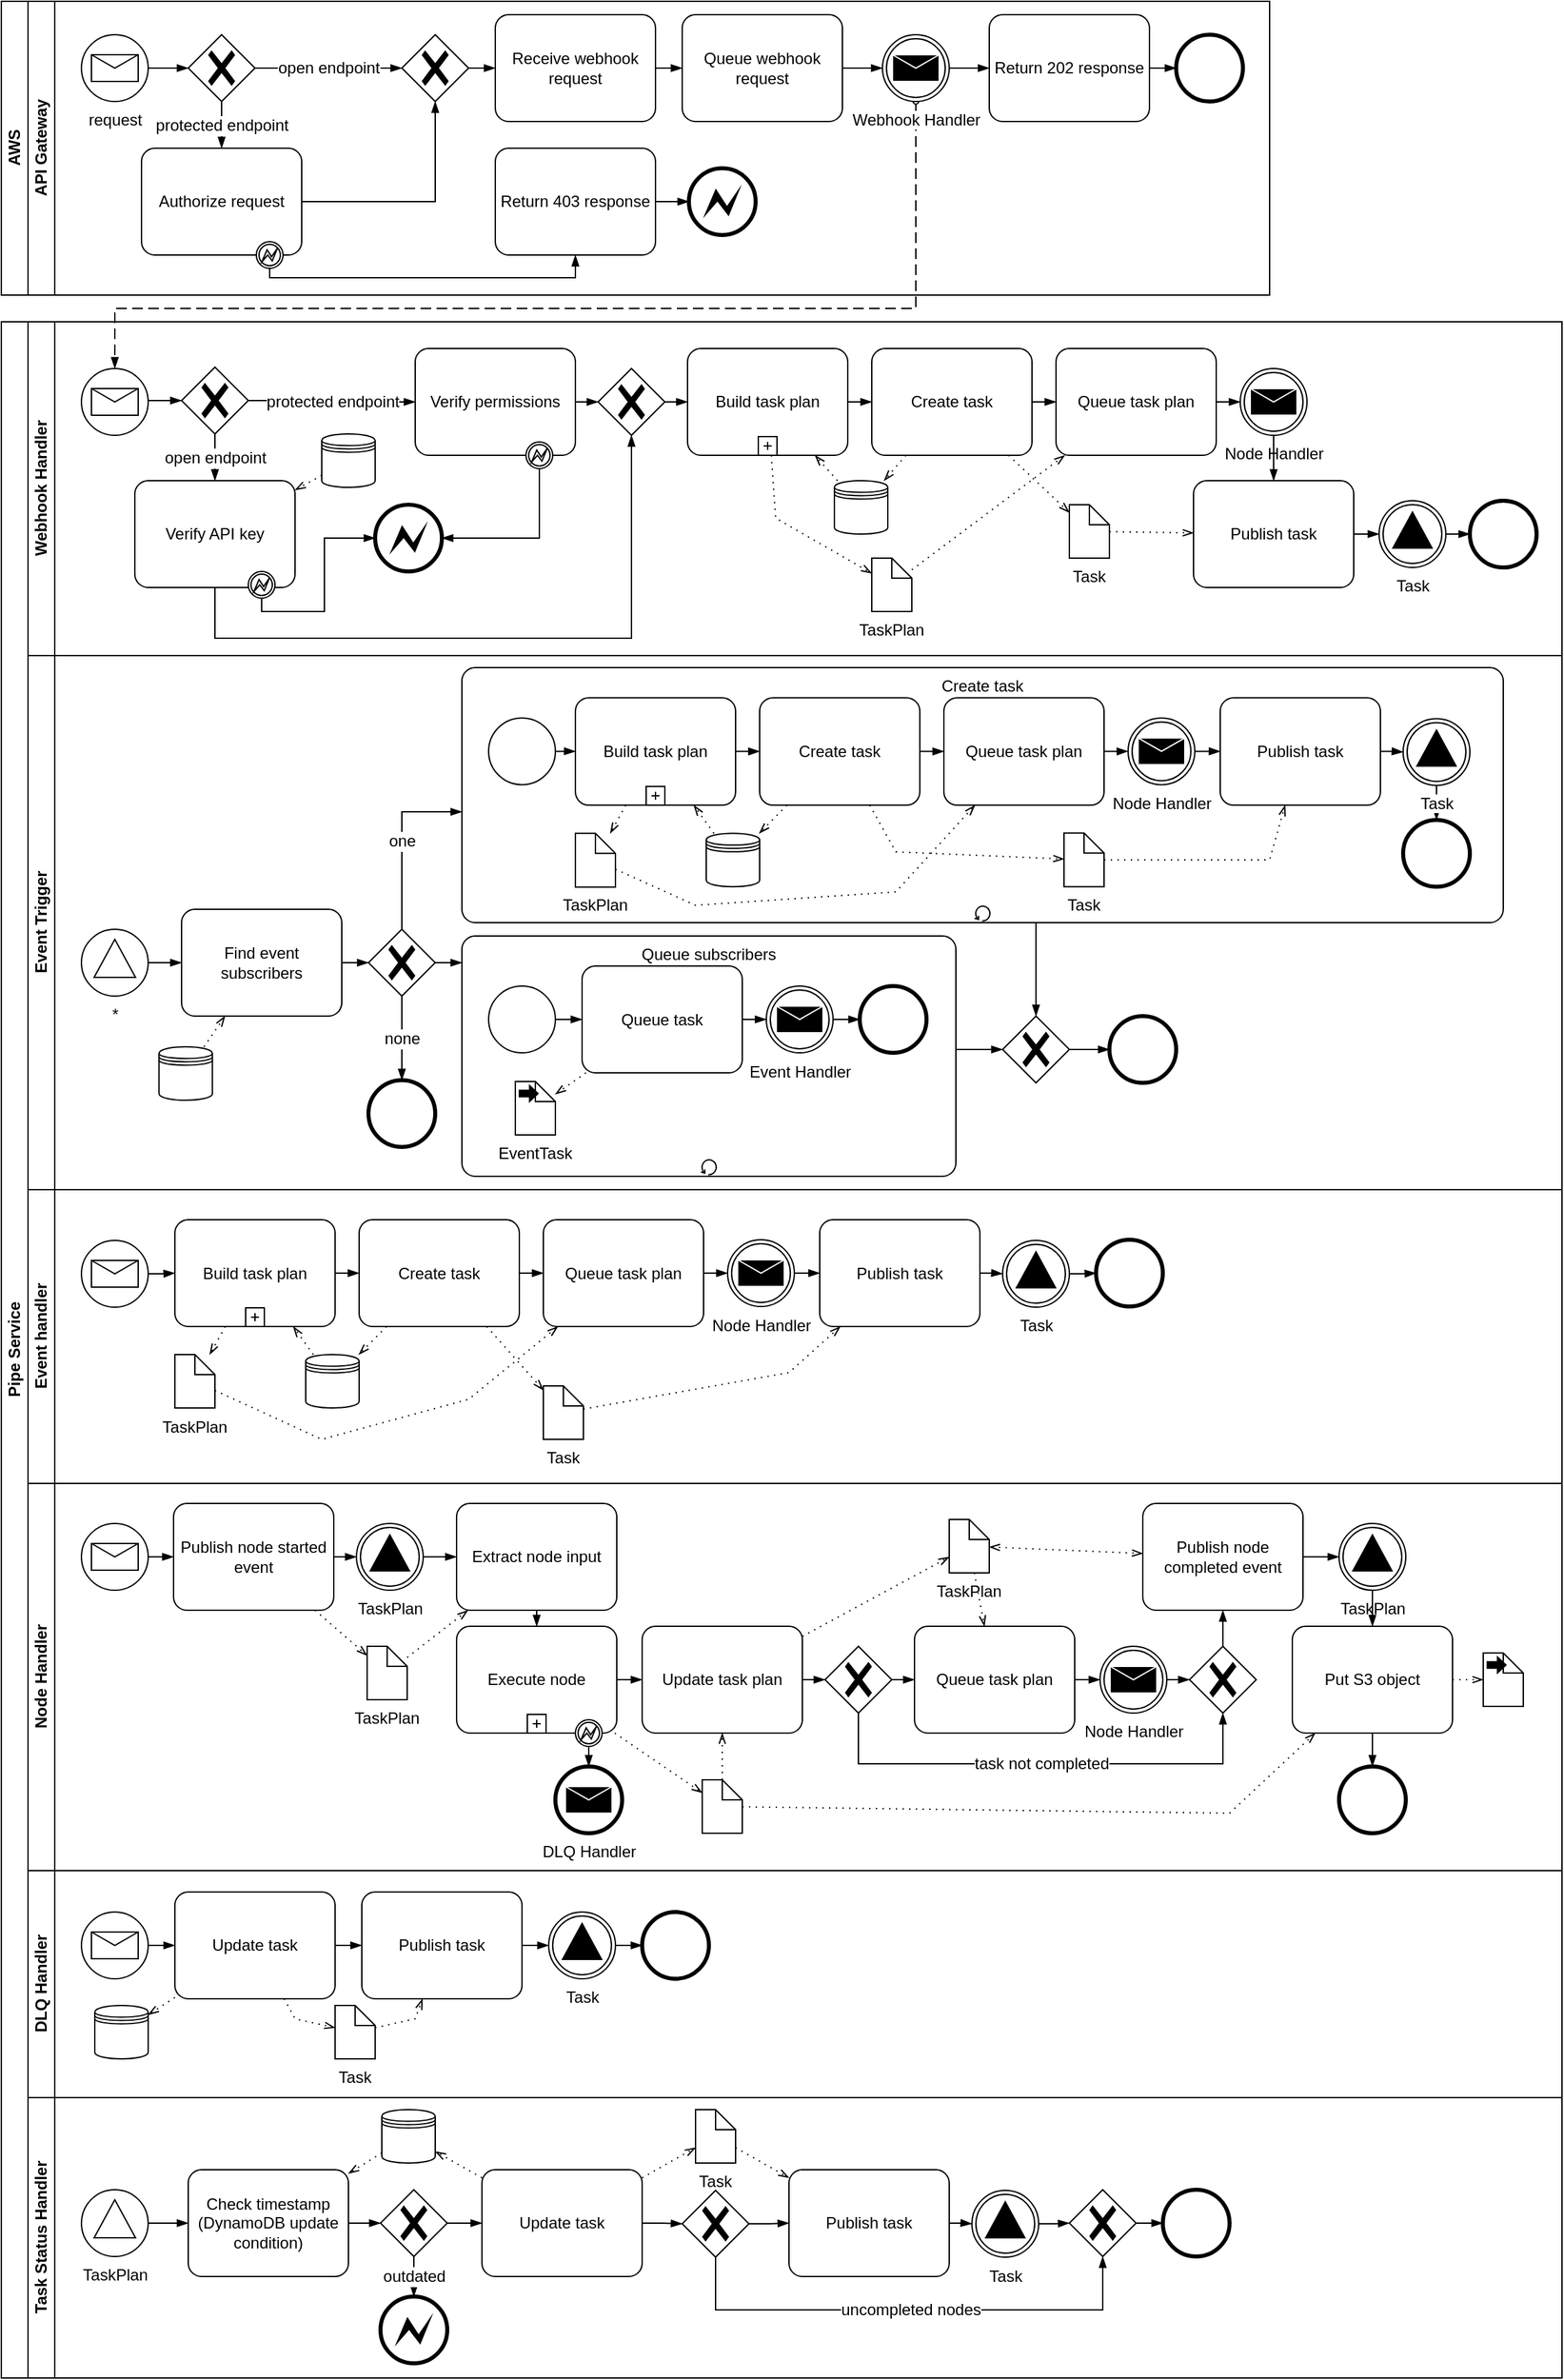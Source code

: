 <mxfile version="18.1.3" type="device"><diagram id="A9C176e5UnKtbQs-cTkW" name="Page-1"><mxGraphModel dx="1550" dy="1684" grid="1" gridSize="10" guides="1" tooltips="1" connect="1" arrows="1" fold="1" page="1" pageScale="1" pageWidth="1169" pageHeight="827" math="0" shadow="0"><root><mxCell id="0"/><mxCell id="1" parent="0"/><mxCell id="GX7osHPojupeMqvJW22i-1" value="Pipe Service" style="swimlane;html=1;childLayout=stackLayout;resizeParent=1;resizeParentMax=0;horizontal=0;startSize=20;horizontalStack=0;" parent="1" vertex="1"><mxGeometry y="-587" width="1169" height="1540" as="geometry"/></mxCell><mxCell id="GX7osHPojupeMqvJW22i-2" value="Webhook Handler" style="swimlane;html=1;startSize=20;horizontal=0;" parent="GX7osHPojupeMqvJW22i-1" vertex="1"><mxGeometry x="20" width="1149" height="250" as="geometry"/></mxCell><mxCell id="GX7osHPojupeMqvJW22i-71" value="" style="points=[[0.145,0.145,0],[0.5,0,0],[0.855,0.145,0],[1,0.5,0],[0.855,0.855,0],[0.5,1,0],[0.145,0.855,0],[0,0.5,0]];shape=mxgraph.bpmn.event;html=1;verticalLabelPosition=bottom;labelBackgroundColor=#ffffff;verticalAlign=top;align=center;perimeter=ellipsePerimeter;outlineConnect=0;aspect=fixed;outline=standard;symbol=message;" parent="GX7osHPojupeMqvJW22i-2" vertex="1"><mxGeometry x="40" y="35" width="50" height="50" as="geometry"/></mxCell><mxCell id="GX7osHPojupeMqvJW22i-111" value="" style="edgeStyle=orthogonalEdgeStyle;fontSize=12;html=1;endArrow=blockThin;endFill=1;rounded=0;" parent="GX7osHPojupeMqvJW22i-2" source="GX7osHPojupeMqvJW22i-119" target="GX7osHPojupeMqvJW22i-112" edge="1"><mxGeometry width="160" relative="1" as="geometry"><mxPoint x="511" y="-100" as="sourcePoint"/><mxPoint x="512" y="60" as="targetPoint"/></mxGeometry></mxCell><mxCell id="GX7osHPojupeMqvJW22i-112" value="Build task plan" style="points=[[0.25,0,0],[0.5,0,0],[0.75,0,0],[1,0.25,0],[1,0.5,0],[1,0.75,0],[0.75,1,0],[0.5,1,0],[0.25,1,0],[0,0.75,0],[0,0.5,0],[0,0.25,0]];shape=mxgraph.bpmn.task;whiteSpace=wrap;rectStyle=rounded;size=10;taskMarker=abstract;isLoopSub=1;fontFamily=Helvetica;fontSize=12;fontColor=default;align=center;strokeColor=default;fillColor=default;" parent="GX7osHPojupeMqvJW22i-2" vertex="1"><mxGeometry x="494" y="20" width="120" height="80" as="geometry"/></mxCell><mxCell id="GX7osHPojupeMqvJW22i-114" value="" style="edgeStyle=elbowEdgeStyle;fontSize=12;html=1;endArrow=blockThin;endFill=1;rounded=0;" parent="GX7osHPojupeMqvJW22i-2" target="GX7osHPojupeMqvJW22i-115" edge="1"><mxGeometry width="160" relative="1" as="geometry"><mxPoint x="90" y="59" as="sourcePoint"/><mxPoint x="285" y="1006" as="targetPoint"/></mxGeometry></mxCell><mxCell id="GX7osHPojupeMqvJW22i-115" value="" style="points=[[0.25,0.25,0],[0.5,0,0],[0.75,0.25,0],[1,0.5,0],[0.75,0.75,0],[0.5,1,0],[0.25,0.75,0],[0,0.5,0]];shape=mxgraph.bpmn.gateway2;html=1;verticalLabelPosition=bottom;labelBackgroundColor=#ffffff;verticalAlign=top;align=center;perimeter=rhombusPerimeter;outlineConnect=0;outline=none;symbol=none;gwType=exclusive;" parent="GX7osHPojupeMqvJW22i-2" vertex="1"><mxGeometry x="115" y="34" width="50" height="50" as="geometry"/></mxCell><mxCell id="GX7osHPojupeMqvJW22i-116" value="protected endpoint" style="edgeStyle=elbowEdgeStyle;fontSize=12;html=1;endArrow=blockThin;endFill=1;rounded=0;" parent="GX7osHPojupeMqvJW22i-2" source="GX7osHPojupeMqvJW22i-115" target="GX7osHPojupeMqvJW22i-108" edge="1"><mxGeometry width="160" relative="1" as="geometry"><mxPoint x="115" y="1006" as="sourcePoint"/><mxPoint x="275" y="1006" as="targetPoint"/></mxGeometry></mxCell><mxCell id="GX7osHPojupeMqvJW22i-118" value="open endpoint" style="edgeStyle=elbowEdgeStyle;fontSize=12;html=1;endArrow=blockThin;endFill=1;rounded=0;" parent="GX7osHPojupeMqvJW22i-2" source="GX7osHPojupeMqvJW22i-115" target="GX7osHPojupeMqvJW22i-117" edge="1"><mxGeometry width="160" relative="1" as="geometry"><mxPoint x="115" y="1006" as="sourcePoint"/><mxPoint x="275" y="1006" as="targetPoint"/></mxGeometry></mxCell><mxCell id="GX7osHPojupeMqvJW22i-119" value="" style="points=[[0.25,0.25,0],[0.5,0,0],[0.75,0.25,0],[1,0.5,0],[0.75,0.75,0],[0.5,1,0],[0.25,0.75,0],[0,0.5,0]];shape=mxgraph.bpmn.gateway2;html=1;verticalLabelPosition=bottom;labelBackgroundColor=#ffffff;verticalAlign=top;align=center;perimeter=rhombusPerimeter;outlineConnect=0;outline=none;symbol=none;gwType=exclusive;" parent="GX7osHPojupeMqvJW22i-2" vertex="1"><mxGeometry x="427" y="35" width="50" height="50" as="geometry"/></mxCell><mxCell id="GX7osHPojupeMqvJW22i-120" value="" style="edgeStyle=elbowEdgeStyle;fontSize=12;html=1;endArrow=blockThin;endFill=1;rounded=0;elbow=vertical;" parent="GX7osHPojupeMqvJW22i-2" source="GX7osHPojupeMqvJW22i-117" target="GX7osHPojupeMqvJW22i-119" edge="1"><mxGeometry width="160" relative="1" as="geometry"><mxPoint x="115" y="1006" as="sourcePoint"/><mxPoint x="205.0" y="986" as="targetPoint"/><Array as="points"><mxPoint x="310" y="237"/></Array></mxGeometry></mxCell><mxCell id="GX7osHPojupeMqvJW22i-122" value="" style="edgeStyle=orthogonalEdgeStyle;fontSize=12;html=1;endArrow=blockThin;endFill=1;rounded=0;" parent="GX7osHPojupeMqvJW22i-2" source="GX7osHPojupeMqvJW22i-108" target="GX7osHPojupeMqvJW22i-119" edge="1"><mxGeometry width="160" relative="1" as="geometry"><mxPoint x="510" y="-100" as="sourcePoint"/><mxPoint x="600.0" y="-120" as="targetPoint"/></mxGeometry></mxCell><mxCell id="GX7osHPojupeMqvJW22i-123" value="" style="shape=datastore;whiteSpace=wrap;html=1;labelPosition=center;verticalLabelPosition=bottom;align=center;verticalAlign=top;aspect=fixed;" parent="GX7osHPojupeMqvJW22i-2" vertex="1"><mxGeometry x="604" y="119" width="40" height="40" as="geometry"/></mxCell><mxCell id="GX7osHPojupeMqvJW22i-124" value="" style="fontSize=12;html=1;endFill=0;startFill=0;endSize=6;startSize=6;dashed=1;dashPattern=1 4;endArrow=openThin;startArrow=none;rounded=0;elbow=vertical;" parent="GX7osHPojupeMqvJW22i-2" source="GX7osHPojupeMqvJW22i-123" target="GX7osHPojupeMqvJW22i-112" edge="1"><mxGeometry width="160" relative="1" as="geometry"><mxPoint x="322" y="17" as="sourcePoint"/><mxPoint x="482" y="17" as="targetPoint"/></mxGeometry></mxCell><mxCell id="GX7osHPojupeMqvJW22i-125" value="" style="shape=datastore;whiteSpace=wrap;html=1;labelPosition=center;verticalLabelPosition=bottom;align=center;verticalAlign=top;aspect=fixed;" parent="GX7osHPojupeMqvJW22i-2" vertex="1"><mxGeometry x="220" y="84" width="40" height="40" as="geometry"/></mxCell><mxCell id="GX7osHPojupeMqvJW22i-126" value="" style="fontSize=12;html=1;endFill=0;startFill=0;endSize=6;startSize=6;dashed=1;dashPattern=1 4;endArrow=openThin;startArrow=none;rounded=0;" parent="GX7osHPojupeMqvJW22i-2" source="GX7osHPojupeMqvJW22i-125" target="GX7osHPojupeMqvJW22i-117" edge="1"><mxGeometry width="160" relative="1" as="geometry"><mxPoint x="340" y="137" as="sourcePoint"/><mxPoint x="650" y="17" as="targetPoint"/></mxGeometry></mxCell><mxCell id="GX7osHPojupeMqvJW22i-132" value="Queue task plan" style="points=[[0.25,0,0],[0.5,0,0],[0.75,0,0],[1,0.25,0],[1,0.5,0],[1,0.75,0],[0.75,1,0],[0.5,1,0],[0.25,1,0],[0,0.75,0],[0,0.5,0],[0,0.25,0]];shape=mxgraph.bpmn.task;whiteSpace=wrap;rectStyle=rounded;size=10;taskMarker=abstract;" parent="GX7osHPojupeMqvJW22i-2" vertex="1"><mxGeometry x="770" y="20" width="120" height="80" as="geometry"/></mxCell><mxCell id="GX7osHPojupeMqvJW22i-133" value="Node Handler" style="points=[[0.145,0.145,0],[0.5,0,0],[0.855,0.145,0],[1,0.5,0],[0.855,0.855,0],[0.5,1,0],[0.145,0.855,0],[0,0.5,0]];shape=mxgraph.bpmn.event;html=1;verticalLabelPosition=bottom;labelBackgroundColor=#ffffff;verticalAlign=top;align=center;perimeter=ellipsePerimeter;outlineConnect=0;aspect=fixed;outline=throwing;symbol=message;fontFamily=Helvetica;fontSize=12;fontColor=default;strokeColor=default;fillColor=default;" parent="GX7osHPojupeMqvJW22i-2" vertex="1"><mxGeometry x="908" y="35" width="50" height="50" as="geometry"/></mxCell><mxCell id="GX7osHPojupeMqvJW22i-134" value="" style="edgeStyle=orthogonalEdgeStyle;fontSize=12;html=1;endArrow=blockThin;endFill=1;rounded=0;" parent="GX7osHPojupeMqvJW22i-2" source="GX7osHPojupeMqvJW22i-112" target="GX7osHPojupeMqvJW22i-160" edge="1"><mxGeometry width="160" relative="1" as="geometry"><mxPoint x="613" y="60" as="sourcePoint"/><mxPoint x="613.0" y="417" as="targetPoint"/></mxGeometry></mxCell><mxCell id="GX7osHPojupeMqvJW22i-135" value="" style="edgeStyle=orthogonalEdgeStyle;fontSize=12;html=1;endArrow=blockThin;endFill=1;rounded=0;" parent="GX7osHPojupeMqvJW22i-2" source="GX7osHPojupeMqvJW22i-132" target="GX7osHPojupeMqvJW22i-133" edge="1"><mxGeometry width="160" relative="1" as="geometry"><mxPoint x="553" y="60" as="sourcePoint"/><mxPoint x="553.0" y="417" as="targetPoint"/></mxGeometry></mxCell><mxCell id="GX7osHPojupeMqvJW22i-136" value="Publish task" style="points=[[0.25,0,0],[0.5,0,0],[0.75,0,0],[1,0.25,0],[1,0.5,0],[1,0.75,0],[0.75,1,0],[0.5,1,0],[0.25,1,0],[0,0.75,0],[0,0.5,0],[0,0.25,0]];shape=mxgraph.bpmn.task;whiteSpace=wrap;rectStyle=rounded;size=10;taskMarker=abstract;" parent="GX7osHPojupeMqvJW22i-2" vertex="1"><mxGeometry x="873" y="119" width="120" height="80" as="geometry"/></mxCell><mxCell id="GX7osHPojupeMqvJW22i-137" value="" style="edgeStyle=orthogonalEdgeStyle;fontSize=12;html=1;endArrow=blockThin;endFill=1;rounded=0;" parent="GX7osHPojupeMqvJW22i-2" source="GX7osHPojupeMqvJW22i-136" target="GX7osHPojupeMqvJW22i-138" edge="1"><mxGeometry width="160" relative="1" as="geometry"><mxPoint x="1092" y="597" as="sourcePoint"/><mxPoint x="1092.0" y="954" as="targetPoint"/></mxGeometry></mxCell><mxCell id="GX7osHPojupeMqvJW22i-138" value="Task" style="points=[[0.145,0.145,0],[0.5,0,0],[0.855,0.145,0],[1,0.5,0],[0.855,0.855,0],[0.5,1,0],[0.145,0.855,0],[0,0.5,0]];shape=mxgraph.bpmn.event;html=1;verticalLabelPosition=bottom;labelBackgroundColor=#ffffff;verticalAlign=top;align=center;perimeter=ellipsePerimeter;outlineConnect=0;aspect=fixed;outline=throwing;symbol=signal;fontFamily=Helvetica;fontSize=12;fontColor=default;strokeColor=default;fillColor=default;" parent="GX7osHPojupeMqvJW22i-2" vertex="1"><mxGeometry x="1012" y="134" width="50" height="50" as="geometry"/></mxCell><mxCell id="GX7osHPojupeMqvJW22i-139" value="Task" style="shape=mxgraph.bpmn.data;labelPosition=center;verticalLabelPosition=bottom;align=center;verticalAlign=top;whiteSpace=wrap;size=15;html=1;fontFamily=Helvetica;fontSize=12;fontColor=default;strokeColor=default;fillColor=default;" parent="GX7osHPojupeMqvJW22i-2" vertex="1"><mxGeometry x="780.0" y="137" width="30" height="40" as="geometry"/></mxCell><mxCell id="GX7osHPojupeMqvJW22i-140" value="" style="fontSize=12;html=1;endFill=0;startFill=0;endSize=6;startSize=6;dashed=1;dashPattern=1 4;endArrow=openThin;startArrow=none;rounded=0;" parent="GX7osHPojupeMqvJW22i-2" source="GX7osHPojupeMqvJW22i-139" target="GX7osHPojupeMqvJW22i-136" edge="1"><mxGeometry width="160" relative="1" as="geometry"><mxPoint x="1022.33" y="-9.528" as="sourcePoint"/><mxPoint x="1161" y="554" as="targetPoint"/></mxGeometry></mxCell><mxCell id="GX7osHPojupeMqvJW22i-141" value="" style="edgeStyle=orthogonalEdgeStyle;fontSize=12;html=1;endArrow=blockThin;endFill=1;rounded=0;" parent="GX7osHPojupeMqvJW22i-2" source="GX7osHPojupeMqvJW22i-133" target="GX7osHPojupeMqvJW22i-136" edge="1"><mxGeometry width="160" relative="1" as="geometry"><mxPoint x="553" y="60" as="sourcePoint"/><mxPoint x="553.0" y="417" as="targetPoint"/></mxGeometry></mxCell><mxCell id="GX7osHPojupeMqvJW22i-153" value="" style="points=[[0.145,0.145,0],[0.5,0,0],[0.855,0.145,0],[1,0.5,0],[0.855,0.855,0],[0.5,1,0],[0.145,0.855,0],[0,0.5,0]];shape=mxgraph.bpmn.event;html=1;verticalLabelPosition=bottom;labelBackgroundColor=#ffffff;verticalAlign=top;align=center;perimeter=ellipsePerimeter;outlineConnect=0;aspect=fixed;outline=end;symbol=error;fontFamily=Helvetica;fontSize=12;fontColor=default;strokeColor=default;fillColor=default;" parent="GX7osHPojupeMqvJW22i-2" vertex="1"><mxGeometry x="260" y="137" width="50" height="50" as="geometry"/></mxCell><mxCell id="GX7osHPojupeMqvJW22i-155" value="" style="edgeStyle=orthogonalEdgeStyle;fontSize=12;html=1;endArrow=blockThin;endFill=1;rounded=0;elbow=vertical;" parent="GX7osHPojupeMqvJW22i-2" source="GX7osHPojupeMqvJW22i-150" target="GX7osHPojupeMqvJW22i-153" edge="1"><mxGeometry width="160" relative="1" as="geometry"><mxPoint x="230" y="217" as="sourcePoint"/><mxPoint x="255" y="177" as="targetPoint"/><Array as="points"><mxPoint x="175" y="217"/><mxPoint x="222" y="217"/><mxPoint x="222" y="162"/></Array></mxGeometry></mxCell><mxCell id="GX7osHPojupeMqvJW22i-156" value="" style="edgeStyle=elbowEdgeStyle;fontSize=12;html=1;endArrow=blockThin;endFill=1;rounded=0;" parent="GX7osHPojupeMqvJW22i-2" source="GX7osHPojupeMqvJW22i-151" target="GX7osHPojupeMqvJW22i-153" edge="1"><mxGeometry width="160" relative="1" as="geometry"><mxPoint x="220" y="217" as="sourcePoint"/><mxPoint x="305" y="137" as="targetPoint"/><Array as="points"><mxPoint x="383" y="162"/></Array></mxGeometry></mxCell><mxCell id="GX7osHPojupeMqvJW22i-158" value="TaskPlan" style="shape=mxgraph.bpmn.data;labelPosition=center;verticalLabelPosition=bottom;align=center;verticalAlign=top;whiteSpace=wrap;size=15;html=1;fontFamily=Helvetica;fontSize=12;fontColor=default;strokeColor=default;fillColor=default;" parent="GX7osHPojupeMqvJW22i-2" vertex="1"><mxGeometry x="632" y="177" width="30" height="40" as="geometry"/></mxCell><mxCell id="GX7osHPojupeMqvJW22i-159" value="" style="fontSize=12;html=1;endFill=0;startFill=0;endSize=6;startSize=6;dashed=1;dashPattern=1 4;endArrow=openThin;startArrow=none;rounded=0;" parent="GX7osHPojupeMqvJW22i-2" source="GX7osHPojupeMqvJW22i-112" target="GX7osHPojupeMqvJW22i-158" edge="1"><mxGeometry width="160" relative="1" as="geometry"><mxPoint x="791" y="674" as="sourcePoint"/><mxPoint x="1101" y="554" as="targetPoint"/><Array as="points"><mxPoint x="560" y="147"/></Array></mxGeometry></mxCell><mxCell id="GX7osHPojupeMqvJW22i-160" value="Create task" style="points=[[0.25,0,0],[0.5,0,0],[0.75,0,0],[1,0.25,0],[1,0.5,0],[1,0.75,0],[0.75,1,0],[0.5,1,0],[0.25,1,0],[0,0.75,0],[0,0.5,0],[0,0.25,0]];shape=mxgraph.bpmn.task;whiteSpace=wrap;rectStyle=rounded;size=10;taskMarker=abstract;" parent="GX7osHPojupeMqvJW22i-2" vertex="1"><mxGeometry x="632" y="20" width="120" height="80" as="geometry"/></mxCell><mxCell id="GX7osHPojupeMqvJW22i-161" value="" style="edgeStyle=orthogonalEdgeStyle;fontSize=12;html=1;endArrow=blockThin;endFill=1;rounded=0;" parent="GX7osHPojupeMqvJW22i-2" source="GX7osHPojupeMqvJW22i-160" target="GX7osHPojupeMqvJW22i-132" edge="1"><mxGeometry width="160" relative="1" as="geometry"><mxPoint x="613" y="60" as="sourcePoint"/><mxPoint x="613.0" y="417" as="targetPoint"/></mxGeometry></mxCell><mxCell id="GX7osHPojupeMqvJW22i-164" value="" style="fontSize=12;html=1;endFill=0;startFill=0;endSize=6;startSize=6;dashed=1;dashPattern=1 4;endArrow=openThin;startArrow=none;rounded=0;elbow=vertical;" parent="GX7osHPojupeMqvJW22i-2" source="GX7osHPojupeMqvJW22i-160" target="GX7osHPojupeMqvJW22i-123" edge="1"><mxGeometry width="160" relative="1" as="geometry"><mxPoint x="322" y="17" as="sourcePoint"/><mxPoint x="672" y="167" as="targetPoint"/></mxGeometry></mxCell><mxCell id="GX7osHPojupeMqvJW22i-165" value="" style="fontSize=12;html=1;endFill=0;startFill=0;endSize=6;startSize=6;dashed=1;dashPattern=1 4;endArrow=openThin;startArrow=none;rounded=0;" parent="GX7osHPojupeMqvJW22i-2" source="GX7osHPojupeMqvJW22i-160" target="GX7osHPojupeMqvJW22i-139" edge="1"><mxGeometry width="160" relative="1" as="geometry"><mxPoint x="851" y="674" as="sourcePoint"/><mxPoint x="1161" y="554" as="targetPoint"/></mxGeometry></mxCell><mxCell id="GX7osHPojupeMqvJW22i-221" value="" style="fontSize=12;html=1;endFill=0;startFill=0;endSize=6;startSize=6;dashed=1;dashPattern=1 4;endArrow=openThin;startArrow=none;rounded=0;" parent="GX7osHPojupeMqvJW22i-2" source="GX7osHPojupeMqvJW22i-158" target="GX7osHPojupeMqvJW22i-132" edge="1"><mxGeometry width="160" relative="1" as="geometry"><mxPoint x="791" y="674" as="sourcePoint"/><mxPoint x="1101" y="554" as="targetPoint"/></mxGeometry></mxCell><mxCell id="JMrL7uiw3fRfpIFlFQm5-44" value="" style="group" vertex="1" connectable="0" parent="GX7osHPojupeMqvJW22i-2"><mxGeometry x="290" y="20" width="120" height="90" as="geometry"/></mxCell><mxCell id="GX7osHPojupeMqvJW22i-108" value="Verify permissions" style="points=[[0.25,0,0],[0.5,0,0],[0.75,0,0],[1,0.25,0],[1,0.5,0],[1,0.75,0],[0.75,1,0],[0.5,1,0],[0.25,1,0],[0,0.75,0],[0,0.5,0],[0,0.25,0]];shape=mxgraph.bpmn.task;whiteSpace=wrap;rectStyle=rounded;size=10;taskMarker=abstract;" parent="JMrL7uiw3fRfpIFlFQm5-44" vertex="1"><mxGeometry width="120" height="80" as="geometry"/></mxCell><mxCell id="GX7osHPojupeMqvJW22i-151" value="" style="points=[[0.145,0.145,0],[0.5,0,0],[0.855,0.145,0],[1,0.5,0],[0.855,0.855,0],[0.5,1,0],[0.145,0.855,0],[0,0.5,0]];shape=mxgraph.bpmn.event;html=1;verticalLabelPosition=bottom;labelBackgroundColor=#ffffff;verticalAlign=top;align=center;perimeter=ellipsePerimeter;outlineConnect=0;aspect=fixed;outline=boundInt;symbol=error;" parent="JMrL7uiw3fRfpIFlFQm5-44" vertex="1"><mxGeometry x="83" y="70" width="20" height="20" as="geometry"/></mxCell><mxCell id="JMrL7uiw3fRfpIFlFQm5-46" value="" style="group" vertex="1" connectable="0" parent="GX7osHPojupeMqvJW22i-2"><mxGeometry x="80" y="119" width="120" height="88" as="geometry"/></mxCell><mxCell id="GX7osHPojupeMqvJW22i-117" value="Verify API key" style="points=[[0.25,0,0],[0.5,0,0],[0.75,0,0],[1,0.25,0],[1,0.5,0],[1,0.75,0],[0.75,1,0],[0.5,1,0],[0.25,1,0],[0,0.75,0],[0,0.5,0],[0,0.25,0]];shape=mxgraph.bpmn.task;whiteSpace=wrap;rectStyle=rounded;size=10;taskMarker=abstract;" parent="JMrL7uiw3fRfpIFlFQm5-46" vertex="1"><mxGeometry width="120" height="80" as="geometry"/></mxCell><mxCell id="GX7osHPojupeMqvJW22i-150" value="" style="points=[[0.145,0.145,0],[0.5,0,0],[0.855,0.145,0],[1,0.5,0],[0.855,0.855,0],[0.5,1,0],[0.145,0.855,0],[0,0.5,0]];shape=mxgraph.bpmn.event;html=1;verticalLabelPosition=bottom;labelBackgroundColor=#ffffff;verticalAlign=top;align=center;perimeter=ellipsePerimeter;outlineConnect=0;aspect=fixed;outline=boundInt;symbol=error;" parent="JMrL7uiw3fRfpIFlFQm5-46" vertex="1"><mxGeometry x="85" y="68" width="20" height="20" as="geometry"/></mxCell><mxCell id="GX7osHPojupeMqvJW22i-142" value="" style="points=[[0.145,0.145,0],[0.5,0,0],[0.855,0.145,0],[1,0.5,0],[0.855,0.855,0],[0.5,1,0],[0.145,0.855,0],[0,0.5,0]];shape=mxgraph.bpmn.event;html=1;verticalLabelPosition=bottom;labelBackgroundColor=#ffffff;verticalAlign=top;align=center;perimeter=ellipsePerimeter;outlineConnect=0;aspect=fixed;outline=end;symbol=terminate2;" parent="GX7osHPojupeMqvJW22i-2" vertex="1"><mxGeometry x="1080" y="134" width="50" height="50" as="geometry"/></mxCell><mxCell id="GX7osHPojupeMqvJW22i-143" value="" style="edgeStyle=orthogonalEdgeStyle;fontSize=12;html=1;endArrow=blockThin;endFill=1;rounded=0;" parent="GX7osHPojupeMqvJW22i-2" source="GX7osHPojupeMqvJW22i-138" target="GX7osHPojupeMqvJW22i-142" edge="1"><mxGeometry width="160" relative="1" as="geometry"><mxPoint x="1077" y="597" as="sourcePoint"/><mxPoint x="1077.0" y="954" as="targetPoint"/></mxGeometry></mxCell><mxCell id="GX7osHPojupeMqvJW22i-3" value="Event Trigger" style="swimlane;html=1;startSize=20;horizontal=0;" parent="GX7osHPojupeMqvJW22i-1" vertex="1"><mxGeometry x="20" y="250" width="1149" height="400" as="geometry"/></mxCell><mxCell id="GX7osHPojupeMqvJW22i-6" value="*" style="points=[[0.145,0.145,0],[0.5,0,0],[0.855,0.145,0],[1,0.5,0],[0.855,0.855,0],[0.5,1,0],[0.145,0.855,0],[0,0.5,0]];shape=mxgraph.bpmn.event;html=1;verticalLabelPosition=bottom;labelBackgroundColor=#ffffff;verticalAlign=top;align=center;perimeter=ellipsePerimeter;outlineConnect=0;aspect=fixed;outline=standard;symbol=signal;" parent="GX7osHPojupeMqvJW22i-3" vertex="1"><mxGeometry x="40" y="205" width="50" height="50" as="geometry"/></mxCell><mxCell id="GX7osHPojupeMqvJW22i-188" value="" style="points=[[0.25,0.25,0],[0.5,0,0],[0.75,0.25,0],[1,0.5,0],[0.75,0.75,0],[0.5,1,0],[0.25,0.75,0],[0,0.5,0]];shape=mxgraph.bpmn.gateway2;html=1;verticalLabelPosition=bottom;labelBackgroundColor=#ffffff;verticalAlign=top;align=center;perimeter=rhombusPerimeter;outlineConnect=0;outline=none;symbol=none;gwType=exclusive;" parent="GX7osHPojupeMqvJW22i-3" vertex="1"><mxGeometry x="255" y="205" width="50" height="50" as="geometry"/></mxCell><mxCell id="GX7osHPojupeMqvJW22i-189" value="" style="edgeStyle=elbowEdgeStyle;fontSize=12;html=1;endArrow=blockThin;endFill=1;rounded=0;" parent="GX7osHPojupeMqvJW22i-3" source="GX7osHPojupeMqvJW22i-6" target="GX7osHPojupeMqvJW22i-192" edge="1"><mxGeometry width="160" relative="1" as="geometry"><mxPoint x="90" y="-31" as="sourcePoint"/><mxPoint x="285" y="916" as="targetPoint"/></mxGeometry></mxCell><mxCell id="GX7osHPojupeMqvJW22i-190" value="" style="points=[[0.145,0.145,0],[0.5,0,0],[0.855,0.145,0],[1,0.5,0],[0.855,0.855,0],[0.5,1,0],[0.145,0.855,0],[0,0.5,0]];shape=mxgraph.bpmn.event;html=1;verticalLabelPosition=bottom;labelBackgroundColor=#ffffff;verticalAlign=top;align=center;perimeter=ellipsePerimeter;outlineConnect=0;aspect=fixed;outline=end;symbol=terminate2;" parent="GX7osHPojupeMqvJW22i-3" vertex="1"><mxGeometry x="255" y="318" width="50" height="50" as="geometry"/></mxCell><mxCell id="GX7osHPojupeMqvJW22i-191" value="none" style="edgeStyle=elbowEdgeStyle;fontSize=12;html=1;endArrow=blockThin;endFill=1;rounded=0;" parent="GX7osHPojupeMqvJW22i-3" source="GX7osHPojupeMqvJW22i-188" target="GX7osHPojupeMqvJW22i-190" edge="1"><mxGeometry width="160" relative="1" as="geometry"><mxPoint x="230" y="-11" as="sourcePoint"/><mxPoint x="425" y="936" as="targetPoint"/></mxGeometry></mxCell><mxCell id="GX7osHPojupeMqvJW22i-192" value="Find event subscribers" style="points=[[0.25,0,0],[0.5,0,0],[0.75,0,0],[1,0.25,0],[1,0.5,0],[1,0.75,0],[0.75,1,0],[0.5,1,0],[0.25,1,0],[0,0.75,0],[0,0.5,0],[0,0.25,0]];shape=mxgraph.bpmn.task;whiteSpace=wrap;rectStyle=rounded;size=10;taskMarker=abstract;" parent="GX7osHPojupeMqvJW22i-3" vertex="1"><mxGeometry x="115" y="190" width="120" height="80" as="geometry"/></mxCell><mxCell id="GX7osHPojupeMqvJW22i-193" value="" style="edgeStyle=elbowEdgeStyle;fontSize=12;html=1;endArrow=blockThin;endFill=1;rounded=0;" parent="GX7osHPojupeMqvJW22i-3" source="GX7osHPojupeMqvJW22i-192" target="GX7osHPojupeMqvJW22i-188" edge="1"><mxGeometry width="160" relative="1" as="geometry"><mxPoint x="90" y="-31" as="sourcePoint"/><mxPoint x="285" y="916" as="targetPoint"/></mxGeometry></mxCell><mxCell id="GX7osHPojupeMqvJW22i-194" value="" style="shape=datastore;whiteSpace=wrap;html=1;labelPosition=center;verticalLabelPosition=bottom;align=center;verticalAlign=top;aspect=fixed;" parent="GX7osHPojupeMqvJW22i-3" vertex="1"><mxGeometry x="98.11" y="293" width="40" height="40" as="geometry"/></mxCell><mxCell id="GX7osHPojupeMqvJW22i-195" value="" style="fontSize=12;html=1;endFill=0;startFill=0;endSize=6;startSize=6;dashed=1;dashPattern=1 4;endArrow=openThin;startArrow=none;rounded=0;elbow=vertical;" parent="GX7osHPojupeMqvJW22i-3" source="GX7osHPojupeMqvJW22i-194" target="GX7osHPojupeMqvJW22i-192" edge="1"><mxGeometry width="160" relative="1" as="geometry"><mxPoint x="-221.89" y="1008" as="sourcePoint"/><mxPoint x="80.0" y="277" as="targetPoint"/></mxGeometry></mxCell><mxCell id="GX7osHPojupeMqvJW22i-197" value="" style="edgeStyle=elbowEdgeStyle;fontSize=12;html=1;endArrow=blockThin;endFill=1;rounded=0;" parent="GX7osHPojupeMqvJW22i-3" source="GX7osHPojupeMqvJW22i-188" target="GX7osHPojupeMqvJW22i-196" edge="1"><mxGeometry width="160" relative="1" as="geometry"><mxPoint x="90" y="-11" as="sourcePoint"/><mxPoint x="285" y="936" as="targetPoint"/><Array as="points"><mxPoint x="340" y="247"/></Array></mxGeometry></mxCell><mxCell id="GX7osHPojupeMqvJW22i-200" value="" style="group" parent="GX7osHPojupeMqvJW22i-3" vertex="1" connectable="0"><mxGeometry x="325" y="210" width="370" height="180" as="geometry"/></mxCell><mxCell id="GX7osHPojupeMqvJW22i-196" value="Queue subscribers" style="points=[[0.25,0,0],[0.5,0,0],[0.75,0,0],[1,0.25,0],[1,0.5,0],[1,0.75,0],[0.75,1,0],[0.5,1,0],[0.25,1,0],[0,0.75,0],[0,0.5,0],[0,0.25,0]];shape=mxgraph.bpmn.task;whiteSpace=wrap;rectStyle=rounded;size=10;taskMarker=abstract;isLoopStandard=1;fontFamily=Helvetica;fontSize=12;fontColor=default;align=center;strokeColor=default;fillColor=default;verticalAlign=top;" parent="GX7osHPojupeMqvJW22i-200" vertex="1"><mxGeometry width="370" height="180" as="geometry"/></mxCell><mxCell id="GX7osHPojupeMqvJW22i-198" value="" style="points=[[0.145,0.145,0],[0.5,0,0],[0.855,0.145,0],[1,0.5,0],[0.855,0.855,0],[0.5,1,0],[0.145,0.855,0],[0,0.5,0]];shape=mxgraph.bpmn.event;html=1;verticalLabelPosition=bottom;labelBackgroundColor=#ffffff;verticalAlign=top;align=center;perimeter=ellipsePerimeter;outlineConnect=0;aspect=fixed;outline=standard;symbol=general;" parent="GX7osHPojupeMqvJW22i-200" vertex="1"><mxGeometry x="20" y="37.5" width="50" height="50" as="geometry"/></mxCell><mxCell id="GX7osHPojupeMqvJW22i-199" value="" style="points=[[0.145,0.145,0],[0.5,0,0],[0.855,0.145,0],[1,0.5,0],[0.855,0.855,0],[0.5,1,0],[0.145,0.855,0],[0,0.5,0]];shape=mxgraph.bpmn.event;html=1;verticalLabelPosition=bottom;labelBackgroundColor=#ffffff;verticalAlign=top;align=center;perimeter=ellipsePerimeter;outlineConnect=0;aspect=fixed;outline=end;symbol=terminate2;" parent="GX7osHPojupeMqvJW22i-200" vertex="1"><mxGeometry x="298" y="37.5" width="50" height="50" as="geometry"/></mxCell><mxCell id="GX7osHPojupeMqvJW22i-203" value="Queue task" style="points=[[0.25,0,0],[0.5,0,0],[0.75,0,0],[1,0.25,0],[1,0.5,0],[1,0.75,0],[0.75,1,0],[0.5,1,0],[0.25,1,0],[0,0.75,0],[0,0.5,0],[0,0.25,0]];shape=mxgraph.bpmn.task;whiteSpace=wrap;rectStyle=rounded;size=10;taskMarker=abstract;" parent="GX7osHPojupeMqvJW22i-200" vertex="1"><mxGeometry x="90" y="22.5" width="120" height="80" as="geometry"/></mxCell><mxCell id="GX7osHPojupeMqvJW22i-204" value="Event Handler" style="points=[[0.145,0.145,0],[0.5,0,0],[0.855,0.145,0],[1,0.5,0],[0.855,0.855,0],[0.5,1,0],[0.145,0.855,0],[0,0.5,0]];shape=mxgraph.bpmn.event;html=1;verticalLabelPosition=bottom;labelBackgroundColor=#ffffff;verticalAlign=top;align=center;perimeter=ellipsePerimeter;outlineConnect=0;aspect=fixed;outline=throwing;symbol=message;fontFamily=Helvetica;fontSize=12;fontColor=default;strokeColor=default;fillColor=default;" parent="GX7osHPojupeMqvJW22i-200" vertex="1"><mxGeometry x="228" y="37.5" width="50" height="50" as="geometry"/></mxCell><mxCell id="GX7osHPojupeMqvJW22i-205" value="" style="edgeStyle=orthogonalEdgeStyle;fontSize=12;html=1;endArrow=blockThin;endFill=1;rounded=0;" parent="GX7osHPojupeMqvJW22i-200" source="GX7osHPojupeMqvJW22i-203" target="GX7osHPojupeMqvJW22i-204" edge="1"><mxGeometry width="160" relative="1" as="geometry"><mxPoint x="-136.5" y="599.5" as="sourcePoint"/><mxPoint x="-136.5" y="956.5" as="targetPoint"/></mxGeometry></mxCell><mxCell id="GX7osHPojupeMqvJW22i-206" value="" style="edgeStyle=orthogonalEdgeStyle;fontSize=12;html=1;endArrow=blockThin;endFill=1;rounded=0;" parent="GX7osHPojupeMqvJW22i-200" source="GX7osHPojupeMqvJW22i-204" target="GX7osHPojupeMqvJW22i-199" edge="1"><mxGeometry width="160" relative="1" as="geometry"><mxPoint x="-136.5" y="599.5" as="sourcePoint"/><mxPoint x="307.5" y="62.5" as="targetPoint"/></mxGeometry></mxCell><mxCell id="GX7osHPojupeMqvJW22i-207" value="EventTask" style="shape=mxgraph.bpmn.data;labelPosition=center;verticalLabelPosition=bottom;align=center;verticalAlign=top;whiteSpace=wrap;size=15;html=1;bpmnTransferType=output;" parent="GX7osHPojupeMqvJW22i-200" vertex="1"><mxGeometry x="40.0" y="109" width="30" height="40" as="geometry"/></mxCell><mxCell id="GX7osHPojupeMqvJW22i-208" value="" style="fontSize=12;html=1;endFill=0;startFill=0;endSize=6;startSize=6;dashed=1;dashPattern=1 4;endArrow=openThin;startArrow=none;rounded=0;" parent="GX7osHPojupeMqvJW22i-200" source="GX7osHPojupeMqvJW22i-203" target="GX7osHPojupeMqvJW22i-207" edge="1"><mxGeometry width="160" relative="1" as="geometry"><mxPoint x="101.5" y="1213.5" as="sourcePoint"/><mxPoint x="411.5" y="1093.5" as="targetPoint"/></mxGeometry></mxCell><mxCell id="GX7osHPojupeMqvJW22i-209" value="" style="edgeStyle=orthogonalEdgeStyle;fontSize=12;html=1;endArrow=blockThin;endFill=1;rounded=0;" parent="GX7osHPojupeMqvJW22i-200" source="GX7osHPojupeMqvJW22i-198" target="GX7osHPojupeMqvJW22i-203" edge="1"><mxGeometry width="160" relative="1" as="geometry"><mxPoint x="82.5" y="62.5" as="sourcePoint"/><mxPoint x="-76.5" y="956.5" as="targetPoint"/></mxGeometry></mxCell><mxCell id="GX7osHPojupeMqvJW22i-201" value="" style="points=[[0.145,0.145,0],[0.5,0,0],[0.855,0.145,0],[1,0.5,0],[0.855,0.855,0],[0.5,1,0],[0.145,0.855,0],[0,0.5,0]];shape=mxgraph.bpmn.event;html=1;verticalLabelPosition=bottom;labelBackgroundColor=#ffffff;verticalAlign=top;align=center;perimeter=ellipsePerimeter;outlineConnect=0;aspect=fixed;outline=end;symbol=terminate2;" parent="GX7osHPojupeMqvJW22i-3" vertex="1"><mxGeometry x="810" y="270" width="50" height="50" as="geometry"/></mxCell><mxCell id="GX7osHPojupeMqvJW22i-202" value="" style="edgeStyle=elbowEdgeStyle;fontSize=12;html=1;endArrow=blockThin;endFill=1;rounded=0;elbow=vertical;" parent="GX7osHPojupeMqvJW22i-3" source="GX7osHPojupeMqvJW22i-196" target="JMrL7uiw3fRfpIFlFQm5-13" edge="1"><mxGeometry width="160" relative="1" as="geometry"><mxPoint x="90" y="-121" as="sourcePoint"/><mxPoint x="285" y="826" as="targetPoint"/></mxGeometry></mxCell><mxCell id="JMrL7uiw3fRfpIFlFQm5-1" value="Create t" style="group" vertex="1" connectable="0" parent="GX7osHPojupeMqvJW22i-3"><mxGeometry x="325" y="9" width="780" height="191" as="geometry"/></mxCell><mxCell id="JMrL7uiw3fRfpIFlFQm5-2" value="Create task" style="points=[[0.25,0,0],[0.5,0,0],[0.75,0,0],[1,0.25,0],[1,0.5,0],[1,0.75,0],[0.75,1,0],[0.5,1,0],[0.25,1,0],[0,0.75,0],[0,0.5,0],[0,0.25,0]];shape=mxgraph.bpmn.task;whiteSpace=wrap;rectStyle=rounded;size=10;taskMarker=abstract;isLoopStandard=1;fontFamily=Helvetica;fontSize=12;fontColor=default;align=center;strokeColor=default;fillColor=default;verticalAlign=top;" vertex="1" parent="JMrL7uiw3fRfpIFlFQm5-1"><mxGeometry width="780" height="191" as="geometry"/></mxCell><mxCell id="JMrL7uiw3fRfpIFlFQm5-3" value="" style="points=[[0.145,0.145,0],[0.5,0,0],[0.855,0.145,0],[1,0.5,0],[0.855,0.855,0],[0.5,1,0],[0.145,0.855,0],[0,0.5,0]];shape=mxgraph.bpmn.event;html=1;verticalLabelPosition=bottom;labelBackgroundColor=#ffffff;verticalAlign=top;align=center;perimeter=ellipsePerimeter;outlineConnect=0;aspect=fixed;outline=standard;symbol=general;" vertex="1" parent="JMrL7uiw3fRfpIFlFQm5-1"><mxGeometry x="20" y="37.697" width="50" height="50" as="geometry"/></mxCell><mxCell id="JMrL7uiw3fRfpIFlFQm5-4" value="" style="points=[[0.145,0.145,0],[0.5,0,0],[0.855,0.145,0],[1,0.5,0],[0.855,0.855,0],[0.5,1,0],[0.145,0.855,0],[0,0.5,0]];shape=mxgraph.bpmn.event;html=1;verticalLabelPosition=bottom;labelBackgroundColor=#ffffff;verticalAlign=top;align=center;perimeter=ellipsePerimeter;outlineConnect=0;aspect=fixed;outline=end;symbol=terminate2;" vertex="1" parent="JMrL7uiw3fRfpIFlFQm5-1"><mxGeometry x="705" y="114.097" width="50" height="50" as="geometry"/></mxCell><mxCell id="JMrL7uiw3fRfpIFlFQm5-8" value="" style="edgeStyle=orthogonalEdgeStyle;fontSize=12;html=1;endArrow=blockThin;endFill=1;rounded=0;" edge="1" parent="JMrL7uiw3fRfpIFlFQm5-1" source="JMrL7uiw3fRfpIFlFQm5-25" target="JMrL7uiw3fRfpIFlFQm5-4"><mxGeometry width="160" relative="1" as="geometry"><mxPoint x="525" y="87.458" as="sourcePoint"/><mxPoint x="297.5" y="69.866" as="targetPoint"/></mxGeometry></mxCell><mxCell id="JMrL7uiw3fRfpIFlFQm5-11" value="" style="edgeStyle=orthogonalEdgeStyle;fontSize=12;html=1;endArrow=blockThin;endFill=1;rounded=0;" edge="1" parent="JMrL7uiw3fRfpIFlFQm5-1" source="JMrL7uiw3fRfpIFlFQm5-3" target="JMrL7uiw3fRfpIFlFQm5-16"><mxGeometry width="160" relative="1" as="geometry"><mxPoint x="82.5" y="62.829" as="sourcePoint"/><mxPoint x="90" y="62.829" as="targetPoint"/></mxGeometry></mxCell><mxCell id="JMrL7uiw3fRfpIFlFQm5-16" value="Build task plan" style="points=[[0.25,0,0],[0.5,0,0],[0.75,0,0],[1,0.25,0],[1,0.5,0],[1,0.75,0],[0.75,1,0],[0.5,1,0],[0.25,1,0],[0,0.75,0],[0,0.5,0],[0,0.25,0]];shape=mxgraph.bpmn.task;whiteSpace=wrap;rectStyle=rounded;size=10;taskMarker=abstract;isLoopSub=1;fontFamily=Helvetica;fontSize=12;fontColor=default;align=center;strokeColor=default;fillColor=default;" vertex="1" parent="JMrL7uiw3fRfpIFlFQm5-1"><mxGeometry x="85" y="22.618" width="120" height="80.421" as="geometry"/></mxCell><mxCell id="JMrL7uiw3fRfpIFlFQm5-17" value="" style="shape=datastore;whiteSpace=wrap;html=1;labelPosition=center;verticalLabelPosition=bottom;align=center;verticalAlign=top;aspect=fixed;" vertex="1" parent="JMrL7uiw3fRfpIFlFQm5-1"><mxGeometry x="183" y="124.15" width="40" height="40" as="geometry"/></mxCell><mxCell id="JMrL7uiw3fRfpIFlFQm5-18" value="" style="fontSize=12;html=1;endFill=0;startFill=0;endSize=6;startSize=6;dashed=1;dashPattern=1 4;endArrow=openThin;startArrow=none;rounded=0;elbow=vertical;" edge="1" parent="JMrL7uiw3fRfpIFlFQm5-1" source="JMrL7uiw3fRfpIFlFQm5-17" target="JMrL7uiw3fRfpIFlFQm5-16"><mxGeometry width="160" relative="1" as="geometry"><mxPoint x="-127" y="435.782" as="sourcePoint"/><mxPoint x="33" y="435.782" as="targetPoint"/></mxGeometry></mxCell><mxCell id="JMrL7uiw3fRfpIFlFQm5-19" value="Queue task plan" style="points=[[0.25,0,0],[0.5,0,0],[0.75,0,0],[1,0.25,0],[1,0.5,0],[1,0.75,0],[0.75,1,0],[0.5,1,0],[0.25,1,0],[0,0.75,0],[0,0.5,0],[0,0.25,0]];shape=mxgraph.bpmn.task;whiteSpace=wrap;rectStyle=rounded;size=10;taskMarker=abstract;" vertex="1" parent="JMrL7uiw3fRfpIFlFQm5-1"><mxGeometry x="361" y="22.618" width="120" height="80.421" as="geometry"/></mxCell><mxCell id="JMrL7uiw3fRfpIFlFQm5-20" value="Node Handler" style="points=[[0.145,0.145,0],[0.5,0,0],[0.855,0.145,0],[1,0.5,0],[0.855,0.855,0],[0.5,1,0],[0.145,0.855,0],[0,0.5,0]];shape=mxgraph.bpmn.event;html=1;verticalLabelPosition=bottom;labelBackgroundColor=#ffffff;verticalAlign=top;align=center;perimeter=ellipsePerimeter;outlineConnect=0;aspect=fixed;outline=throwing;symbol=message;fontFamily=Helvetica;fontSize=12;fontColor=default;strokeColor=default;fillColor=default;" vertex="1" parent="JMrL7uiw3fRfpIFlFQm5-1"><mxGeometry x="499" y="37.697" width="50" height="50" as="geometry"/></mxCell><mxCell id="JMrL7uiw3fRfpIFlFQm5-21" value="" style="edgeStyle=orthogonalEdgeStyle;fontSize=12;html=1;endArrow=blockThin;endFill=1;rounded=0;" edge="1" parent="JMrL7uiw3fRfpIFlFQm5-1" source="JMrL7uiw3fRfpIFlFQm5-16" target="JMrL7uiw3fRfpIFlFQm5-31"><mxGeometry width="160" relative="1" as="geometry"><mxPoint x="164" y="479.008" as="sourcePoint"/><mxPoint x="164.0" y="837.887" as="targetPoint"/></mxGeometry></mxCell><mxCell id="JMrL7uiw3fRfpIFlFQm5-22" value="" style="edgeStyle=orthogonalEdgeStyle;fontSize=12;html=1;endArrow=blockThin;endFill=1;rounded=0;" edge="1" parent="JMrL7uiw3fRfpIFlFQm5-1" source="JMrL7uiw3fRfpIFlFQm5-19" target="JMrL7uiw3fRfpIFlFQm5-20"><mxGeometry width="160" relative="1" as="geometry"><mxPoint x="104" y="479.008" as="sourcePoint"/><mxPoint x="104.0" y="837.887" as="targetPoint"/></mxGeometry></mxCell><mxCell id="JMrL7uiw3fRfpIFlFQm5-23" value="Publish task" style="points=[[0.25,0,0],[0.5,0,0],[0.75,0,0],[1,0.25,0],[1,0.5,0],[1,0.75,0],[0.75,1,0],[0.5,1,0],[0.25,1,0],[0,0.75,0],[0,0.5,0],[0,0.25,0]];shape=mxgraph.bpmn.task;whiteSpace=wrap;rectStyle=rounded;size=10;taskMarker=abstract;" vertex="1" parent="JMrL7uiw3fRfpIFlFQm5-1"><mxGeometry x="568" y="22.618" width="120" height="80.421" as="geometry"/></mxCell><mxCell id="JMrL7uiw3fRfpIFlFQm5-24" value="" style="edgeStyle=orthogonalEdgeStyle;fontSize=12;html=1;endArrow=blockThin;endFill=1;rounded=0;" edge="1" parent="JMrL7uiw3fRfpIFlFQm5-1" source="JMrL7uiw3fRfpIFlFQm5-23" target="JMrL7uiw3fRfpIFlFQm5-25"><mxGeometry width="160" relative="1" as="geometry"><mxPoint x="643" y="1018.834" as="sourcePoint"/><mxPoint x="643.0" y="1377.713" as="targetPoint"/></mxGeometry></mxCell><mxCell id="JMrL7uiw3fRfpIFlFQm5-25" value="Task" style="points=[[0.145,0.145,0],[0.5,0,0],[0.855,0.145,0],[1,0.5,0],[0.855,0.855,0],[0.5,1,0],[0.145,0.855,0],[0,0.5,0]];shape=mxgraph.bpmn.event;html=1;verticalLabelPosition=bottom;labelBackgroundColor=#ffffff;verticalAlign=top;align=center;perimeter=ellipsePerimeter;outlineConnect=0;aspect=fixed;outline=throwing;symbol=signal;fontFamily=Helvetica;fontSize=12;fontColor=default;strokeColor=default;fillColor=default;" vertex="1" parent="JMrL7uiw3fRfpIFlFQm5-1"><mxGeometry x="705" y="38.2" width="50" height="50" as="geometry"/></mxCell><mxCell id="JMrL7uiw3fRfpIFlFQm5-26" value="Task" style="shape=mxgraph.bpmn.data;labelPosition=center;verticalLabelPosition=bottom;align=center;verticalAlign=top;whiteSpace=wrap;size=15;html=1;fontFamily=Helvetica;fontSize=12;fontColor=default;strokeColor=default;fillColor=default;" vertex="1" parent="JMrL7uiw3fRfpIFlFQm5-1"><mxGeometry x="451" y="123.89" width="30" height="40.211" as="geometry"/></mxCell><mxCell id="JMrL7uiw3fRfpIFlFQm5-27" value="" style="fontSize=12;html=1;endFill=0;startFill=0;endSize=6;startSize=6;dashed=1;dashPattern=1 4;endArrow=openThin;startArrow=none;rounded=0;" edge="1" parent="JMrL7uiw3fRfpIFlFQm5-1" source="JMrL7uiw3fRfpIFlFQm5-26" target="JMrL7uiw3fRfpIFlFQm5-23"><mxGeometry width="160" relative="1" as="geometry"><mxPoint x="573.33" y="409.114" as="sourcePoint"/><mxPoint x="712" y="975.608" as="targetPoint"/><Array as="points"><mxPoint x="605" y="144"/></Array></mxGeometry></mxCell><mxCell id="JMrL7uiw3fRfpIFlFQm5-28" value="" style="edgeStyle=orthogonalEdgeStyle;fontSize=12;html=1;endArrow=blockThin;endFill=1;rounded=0;" edge="1" parent="JMrL7uiw3fRfpIFlFQm5-1" source="JMrL7uiw3fRfpIFlFQm5-20" target="JMrL7uiw3fRfpIFlFQm5-23"><mxGeometry width="160" relative="1" as="geometry"><mxPoint x="104" y="479.008" as="sourcePoint"/><mxPoint x="104.0" y="837.887" as="targetPoint"/></mxGeometry></mxCell><mxCell id="JMrL7uiw3fRfpIFlFQm5-29" value="TaskPlan" style="shape=mxgraph.bpmn.data;labelPosition=center;verticalLabelPosition=bottom;align=center;verticalAlign=top;whiteSpace=wrap;size=15;html=1;fontFamily=Helvetica;fontSize=12;fontColor=default;strokeColor=default;fillColor=default;" vertex="1" parent="JMrL7uiw3fRfpIFlFQm5-1"><mxGeometry x="85.0" y="124.15" width="30" height="40.211" as="geometry"/></mxCell><mxCell id="JMrL7uiw3fRfpIFlFQm5-30" value="" style="fontSize=12;html=1;endFill=0;startFill=0;endSize=6;startSize=6;dashed=1;dashPattern=1 4;endArrow=openThin;startArrow=none;rounded=0;" edge="1" parent="JMrL7uiw3fRfpIFlFQm5-1" source="JMrL7uiw3fRfpIFlFQm5-16" target="JMrL7uiw3fRfpIFlFQm5-29"><mxGeometry width="160" relative="1" as="geometry"><mxPoint x="342" y="1096.239" as="sourcePoint"/><mxPoint x="652" y="975.608" as="targetPoint"/></mxGeometry></mxCell><mxCell id="JMrL7uiw3fRfpIFlFQm5-31" value="Create task" style="points=[[0.25,0,0],[0.5,0,0],[0.75,0,0],[1,0.25,0],[1,0.5,0],[1,0.75,0],[0.75,1,0],[0.5,1,0],[0.25,1,0],[0,0.75,0],[0,0.5,0],[0,0.25,0]];shape=mxgraph.bpmn.task;whiteSpace=wrap;rectStyle=rounded;size=10;taskMarker=abstract;" vertex="1" parent="JMrL7uiw3fRfpIFlFQm5-1"><mxGeometry x="223" y="22.618" width="120" height="80.421" as="geometry"/></mxCell><mxCell id="JMrL7uiw3fRfpIFlFQm5-32" value="" style="edgeStyle=orthogonalEdgeStyle;fontSize=12;html=1;endArrow=blockThin;endFill=1;rounded=0;" edge="1" parent="JMrL7uiw3fRfpIFlFQm5-1" source="JMrL7uiw3fRfpIFlFQm5-31" target="JMrL7uiw3fRfpIFlFQm5-19"><mxGeometry width="160" relative="1" as="geometry"><mxPoint x="164" y="479.008" as="sourcePoint"/><mxPoint x="164.0" y="837.887" as="targetPoint"/></mxGeometry></mxCell><mxCell id="JMrL7uiw3fRfpIFlFQm5-33" value="" style="fontSize=12;html=1;endFill=0;startFill=0;endSize=6;startSize=6;dashed=1;dashPattern=1 4;endArrow=openThin;startArrow=none;rounded=0;elbow=vertical;" edge="1" parent="JMrL7uiw3fRfpIFlFQm5-1" source="JMrL7uiw3fRfpIFlFQm5-31" target="JMrL7uiw3fRfpIFlFQm5-17"><mxGeometry width="160" relative="1" as="geometry"><mxPoint x="-127" y="435.782" as="sourcePoint"/><mxPoint x="223" y="586.571" as="targetPoint"/></mxGeometry></mxCell><mxCell id="JMrL7uiw3fRfpIFlFQm5-34" value="" style="fontSize=12;html=1;endFill=0;startFill=0;endSize=6;startSize=6;dashed=1;dashPattern=1 4;endArrow=openThin;startArrow=none;rounded=0;" edge="1" parent="JMrL7uiw3fRfpIFlFQm5-1" source="JMrL7uiw3fRfpIFlFQm5-31" target="JMrL7uiw3fRfpIFlFQm5-26"><mxGeometry width="160" relative="1" as="geometry"><mxPoint x="402" y="1096.239" as="sourcePoint"/><mxPoint x="712" y="975.608" as="targetPoint"/><Array as="points"><mxPoint x="325" y="138"/></Array></mxGeometry></mxCell><mxCell id="JMrL7uiw3fRfpIFlFQm5-35" value="" style="fontSize=12;html=1;endFill=0;startFill=0;endSize=6;startSize=6;dashed=1;dashPattern=1 4;endArrow=openThin;startArrow=none;rounded=0;" edge="1" parent="JMrL7uiw3fRfpIFlFQm5-1" source="JMrL7uiw3fRfpIFlFQm5-29" target="JMrL7uiw3fRfpIFlFQm5-19"><mxGeometry width="160" relative="1" as="geometry"><mxPoint x="342" y="1096.239" as="sourcePoint"/><mxPoint x="652" y="975.608" as="targetPoint"/><Array as="points"><mxPoint x="175" y="178"/><mxPoint x="325" y="168"/></Array></mxGeometry></mxCell><mxCell id="JMrL7uiw3fRfpIFlFQm5-12" value="one" style="edgeStyle=elbowEdgeStyle;fontSize=12;html=1;endArrow=blockThin;endFill=1;rounded=0;" edge="1" parent="GX7osHPojupeMqvJW22i-3" source="GX7osHPojupeMqvJW22i-188" target="JMrL7uiw3fRfpIFlFQm5-2"><mxGeometry width="160" relative="1" as="geometry"><mxPoint x="90" y="-11" as="sourcePoint"/><mxPoint x="285" y="936" as="targetPoint"/><Array as="points"><mxPoint x="280" y="117"/></Array></mxGeometry></mxCell><mxCell id="JMrL7uiw3fRfpIFlFQm5-13" value="" style="points=[[0.25,0.25,0],[0.5,0,0],[0.75,0.25,0],[1,0.5,0],[0.75,0.75,0],[0.5,1,0],[0.25,0.75,0],[0,0.5,0]];shape=mxgraph.bpmn.gateway2;html=1;verticalLabelPosition=bottom;labelBackgroundColor=#ffffff;verticalAlign=top;align=center;perimeter=rhombusPerimeter;outlineConnect=0;outline=none;symbol=none;gwType=exclusive;" vertex="1" parent="GX7osHPojupeMqvJW22i-3"><mxGeometry x="730" y="270" width="50" height="50" as="geometry"/></mxCell><mxCell id="JMrL7uiw3fRfpIFlFQm5-14" value="" style="edgeStyle=elbowEdgeStyle;fontSize=12;html=1;endArrow=blockThin;endFill=1;rounded=0;" edge="1" parent="GX7osHPojupeMqvJW22i-3" source="JMrL7uiw3fRfpIFlFQm5-2" target="JMrL7uiw3fRfpIFlFQm5-13"><mxGeometry width="160" relative="1" as="geometry"><mxPoint x="90" y="-121" as="sourcePoint"/><mxPoint x="285" y="826" as="targetPoint"/></mxGeometry></mxCell><mxCell id="JMrL7uiw3fRfpIFlFQm5-15" value="" style="edgeStyle=elbowEdgeStyle;fontSize=12;html=1;endArrow=blockThin;endFill=1;rounded=0;elbow=vertical;" edge="1" parent="GX7osHPojupeMqvJW22i-3" source="JMrL7uiw3fRfpIFlFQm5-13" target="GX7osHPojupeMqvJW22i-201"><mxGeometry width="160" relative="1" as="geometry"><mxPoint x="290" y="-84.5" as="sourcePoint"/><mxPoint x="485" y="862.5" as="targetPoint"/></mxGeometry></mxCell><mxCell id="GX7osHPojupeMqvJW22i-4" value="Event handler" style="swimlane;html=1;startSize=20;horizontal=0;" parent="GX7osHPojupeMqvJW22i-1" vertex="1"><mxGeometry x="20" y="650" width="1149" height="220" as="geometry"/></mxCell><mxCell id="GX7osHPojupeMqvJW22i-167" value="Build task plan" style="points=[[0.25,0,0],[0.5,0,0],[0.75,0,0],[1,0.25,0],[1,0.5,0],[1,0.75,0],[0.75,1,0],[0.5,1,0],[0.25,1,0],[0,0.75,0],[0,0.5,0],[0,0.25,0]];shape=mxgraph.bpmn.task;whiteSpace=wrap;rectStyle=rounded;size=10;taskMarker=abstract;isLoopSub=1;fontFamily=Helvetica;fontSize=12;fontColor=default;align=center;strokeColor=default;fillColor=default;" parent="GX7osHPojupeMqvJW22i-4" vertex="1"><mxGeometry x="110" y="22.5" width="120" height="80" as="geometry"/></mxCell><mxCell id="GX7osHPojupeMqvJW22i-168" value="" style="shape=datastore;whiteSpace=wrap;html=1;labelPosition=center;verticalLabelPosition=bottom;align=center;verticalAlign=top;aspect=fixed;" parent="GX7osHPojupeMqvJW22i-4" vertex="1"><mxGeometry x="208" y="123.5" width="40" height="40" as="geometry"/></mxCell><mxCell id="GX7osHPojupeMqvJW22i-169" value="" style="fontSize=12;html=1;endFill=0;startFill=0;endSize=6;startSize=6;dashed=1;dashPattern=1 4;endArrow=openThin;startArrow=none;rounded=0;elbow=vertical;" parent="GX7osHPojupeMqvJW22i-4" source="GX7osHPojupeMqvJW22i-168" target="GX7osHPojupeMqvJW22i-167" edge="1"><mxGeometry width="160" relative="1" as="geometry"><mxPoint x="-82" y="556.5" as="sourcePoint"/><mxPoint x="78" y="556.5" as="targetPoint"/></mxGeometry></mxCell><mxCell id="GX7osHPojupeMqvJW22i-170" value="Queue task plan" style="points=[[0.25,0,0],[0.5,0,0],[0.75,0,0],[1,0.25,0],[1,0.5,0],[1,0.75,0],[0.75,1,0],[0.5,1,0],[0.25,1,0],[0,0.75,0],[0,0.5,0],[0,0.25,0]];shape=mxgraph.bpmn.task;whiteSpace=wrap;rectStyle=rounded;size=10;taskMarker=abstract;" parent="GX7osHPojupeMqvJW22i-4" vertex="1"><mxGeometry x="386" y="22.5" width="120" height="80" as="geometry"/></mxCell><mxCell id="GX7osHPojupeMqvJW22i-171" value="Node Handler" style="points=[[0.145,0.145,0],[0.5,0,0],[0.855,0.145,0],[1,0.5,0],[0.855,0.855,0],[0.5,1,0],[0.145,0.855,0],[0,0.5,0]];shape=mxgraph.bpmn.event;html=1;verticalLabelPosition=bottom;labelBackgroundColor=#ffffff;verticalAlign=top;align=center;perimeter=ellipsePerimeter;outlineConnect=0;aspect=fixed;outline=throwing;symbol=message;fontFamily=Helvetica;fontSize=12;fontColor=default;strokeColor=default;fillColor=default;" parent="GX7osHPojupeMqvJW22i-4" vertex="1"><mxGeometry x="524" y="37.5" width="50" height="50" as="geometry"/></mxCell><mxCell id="GX7osHPojupeMqvJW22i-172" value="" style="edgeStyle=orthogonalEdgeStyle;fontSize=12;html=1;endArrow=blockThin;endFill=1;rounded=0;" parent="GX7osHPojupeMqvJW22i-4" source="GX7osHPojupeMqvJW22i-167" target="GX7osHPojupeMqvJW22i-184" edge="1"><mxGeometry width="160" relative="1" as="geometry"><mxPoint x="209" y="599.5" as="sourcePoint"/><mxPoint x="209.0" y="956.5" as="targetPoint"/></mxGeometry></mxCell><mxCell id="GX7osHPojupeMqvJW22i-173" value="" style="edgeStyle=orthogonalEdgeStyle;fontSize=12;html=1;endArrow=blockThin;endFill=1;rounded=0;" parent="GX7osHPojupeMqvJW22i-4" source="GX7osHPojupeMqvJW22i-170" target="GX7osHPojupeMqvJW22i-171" edge="1"><mxGeometry width="160" relative="1" as="geometry"><mxPoint x="149" y="599.5" as="sourcePoint"/><mxPoint x="149.0" y="956.5" as="targetPoint"/></mxGeometry></mxCell><mxCell id="GX7osHPojupeMqvJW22i-174" value="Publish task" style="points=[[0.25,0,0],[0.5,0,0],[0.75,0,0],[1,0.25,0],[1,0.5,0],[1,0.75,0],[0.75,1,0],[0.5,1,0],[0.25,1,0],[0,0.75,0],[0,0.5,0],[0,0.25,0]];shape=mxgraph.bpmn.task;whiteSpace=wrap;rectStyle=rounded;size=10;taskMarker=abstract;" parent="GX7osHPojupeMqvJW22i-4" vertex="1"><mxGeometry x="593" y="22.5" width="120" height="80" as="geometry"/></mxCell><mxCell id="GX7osHPojupeMqvJW22i-175" value="" style="edgeStyle=orthogonalEdgeStyle;fontSize=12;html=1;endArrow=blockThin;endFill=1;rounded=0;" parent="GX7osHPojupeMqvJW22i-4" source="GX7osHPojupeMqvJW22i-174" target="GX7osHPojupeMqvJW22i-176" edge="1"><mxGeometry width="160" relative="1" as="geometry"><mxPoint x="688" y="1136.5" as="sourcePoint"/><mxPoint x="688.0" y="1493.5" as="targetPoint"/></mxGeometry></mxCell><mxCell id="GX7osHPojupeMqvJW22i-176" value="Task" style="points=[[0.145,0.145,0],[0.5,0,0],[0.855,0.145,0],[1,0.5,0],[0.855,0.855,0],[0.5,1,0],[0.145,0.855,0],[0,0.5,0]];shape=mxgraph.bpmn.event;html=1;verticalLabelPosition=bottom;labelBackgroundColor=#ffffff;verticalAlign=top;align=center;perimeter=ellipsePerimeter;outlineConnect=0;aspect=fixed;outline=throwing;symbol=signal;fontFamily=Helvetica;fontSize=12;fontColor=default;strokeColor=default;fillColor=default;" parent="GX7osHPojupeMqvJW22i-4" vertex="1"><mxGeometry x="730" y="38" width="50" height="50" as="geometry"/></mxCell><mxCell id="GX7osHPojupeMqvJW22i-177" value="Task" style="shape=mxgraph.bpmn.data;labelPosition=center;verticalLabelPosition=bottom;align=center;verticalAlign=top;whiteSpace=wrap;size=15;html=1;fontFamily=Helvetica;fontSize=12;fontColor=default;strokeColor=default;fillColor=default;" parent="GX7osHPojupeMqvJW22i-4" vertex="1"><mxGeometry x="386.0" y="147" width="30" height="40" as="geometry"/></mxCell><mxCell id="GX7osHPojupeMqvJW22i-178" value="" style="fontSize=12;html=1;endFill=0;startFill=0;endSize=6;startSize=6;dashed=1;dashPattern=1 4;endArrow=openThin;startArrow=none;rounded=0;" parent="GX7osHPojupeMqvJW22i-4" source="GX7osHPojupeMqvJW22i-177" target="GX7osHPojupeMqvJW22i-174" edge="1"><mxGeometry width="160" relative="1" as="geometry"><mxPoint x="618.33" y="529.972" as="sourcePoint"/><mxPoint x="757" y="1093.5" as="targetPoint"/><Array as="points"><mxPoint x="570" y="137"/></Array></mxGeometry></mxCell><mxCell id="GX7osHPojupeMqvJW22i-179" value="" style="edgeStyle=orthogonalEdgeStyle;fontSize=12;html=1;endArrow=blockThin;endFill=1;rounded=0;" parent="GX7osHPojupeMqvJW22i-4" source="GX7osHPojupeMqvJW22i-171" target="GX7osHPojupeMqvJW22i-174" edge="1"><mxGeometry width="160" relative="1" as="geometry"><mxPoint x="149" y="599.5" as="sourcePoint"/><mxPoint x="149.0" y="956.5" as="targetPoint"/></mxGeometry></mxCell><mxCell id="GX7osHPojupeMqvJW22i-180" value="" style="points=[[0.145,0.145,0],[0.5,0,0],[0.855,0.145,0],[1,0.5,0],[0.855,0.855,0],[0.5,1,0],[0.145,0.855,0],[0,0.5,0]];shape=mxgraph.bpmn.event;html=1;verticalLabelPosition=bottom;labelBackgroundColor=#ffffff;verticalAlign=top;align=center;perimeter=ellipsePerimeter;outlineConnect=0;aspect=fixed;outline=end;symbol=terminate2;" parent="GX7osHPojupeMqvJW22i-4" vertex="1"><mxGeometry x="800" y="37.5" width="50" height="50" as="geometry"/></mxCell><mxCell id="GX7osHPojupeMqvJW22i-181" value="" style="edgeStyle=orthogonalEdgeStyle;fontSize=12;html=1;endArrow=blockThin;endFill=1;rounded=0;" parent="GX7osHPojupeMqvJW22i-4" source="GX7osHPojupeMqvJW22i-176" target="GX7osHPojupeMqvJW22i-180" edge="1"><mxGeometry width="160" relative="1" as="geometry"><mxPoint x="673" y="1136.5" as="sourcePoint"/><mxPoint x="673.0" y="1493.5" as="targetPoint"/></mxGeometry></mxCell><mxCell id="GX7osHPojupeMqvJW22i-182" value="TaskPlan" style="shape=mxgraph.bpmn.data;labelPosition=center;verticalLabelPosition=bottom;align=center;verticalAlign=top;whiteSpace=wrap;size=15;html=1;fontFamily=Helvetica;fontSize=12;fontColor=default;strokeColor=default;fillColor=default;" parent="GX7osHPojupeMqvJW22i-4" vertex="1"><mxGeometry x="110.0" y="123.5" width="30" height="40" as="geometry"/></mxCell><mxCell id="GX7osHPojupeMqvJW22i-183" value="" style="fontSize=12;html=1;endFill=0;startFill=0;endSize=6;startSize=6;dashed=1;dashPattern=1 4;endArrow=openThin;startArrow=none;rounded=0;" parent="GX7osHPojupeMqvJW22i-4" source="GX7osHPojupeMqvJW22i-167" target="GX7osHPojupeMqvJW22i-182" edge="1"><mxGeometry width="160" relative="1" as="geometry"><mxPoint x="387" y="1213.5" as="sourcePoint"/><mxPoint x="697" y="1093.5" as="targetPoint"/></mxGeometry></mxCell><mxCell id="GX7osHPojupeMqvJW22i-184" value="Create task" style="points=[[0.25,0,0],[0.5,0,0],[0.75,0,0],[1,0.25,0],[1,0.5,0],[1,0.75,0],[0.75,1,0],[0.5,1,0],[0.25,1,0],[0,0.75,0],[0,0.5,0],[0,0.25,0]];shape=mxgraph.bpmn.task;whiteSpace=wrap;rectStyle=rounded;size=10;taskMarker=abstract;" parent="GX7osHPojupeMqvJW22i-4" vertex="1"><mxGeometry x="248" y="22.5" width="120" height="80" as="geometry"/></mxCell><mxCell id="GX7osHPojupeMqvJW22i-185" value="" style="edgeStyle=orthogonalEdgeStyle;fontSize=12;html=1;endArrow=blockThin;endFill=1;rounded=0;" parent="GX7osHPojupeMqvJW22i-4" source="GX7osHPojupeMqvJW22i-184" target="GX7osHPojupeMqvJW22i-170" edge="1"><mxGeometry width="160" relative="1" as="geometry"><mxPoint x="209" y="599.5" as="sourcePoint"/><mxPoint x="209.0" y="956.5" as="targetPoint"/></mxGeometry></mxCell><mxCell id="GX7osHPojupeMqvJW22i-186" value="" style="fontSize=12;html=1;endFill=0;startFill=0;endSize=6;startSize=6;dashed=1;dashPattern=1 4;endArrow=openThin;startArrow=none;rounded=0;elbow=vertical;" parent="GX7osHPojupeMqvJW22i-4" source="GX7osHPojupeMqvJW22i-184" target="GX7osHPojupeMqvJW22i-168" edge="1"><mxGeometry width="160" relative="1" as="geometry"><mxPoint x="-82" y="556.5" as="sourcePoint"/><mxPoint x="268" y="706.5" as="targetPoint"/></mxGeometry></mxCell><mxCell id="GX7osHPojupeMqvJW22i-187" value="" style="fontSize=12;html=1;endFill=0;startFill=0;endSize=6;startSize=6;dashed=1;dashPattern=1 4;endArrow=openThin;startArrow=none;rounded=0;" parent="GX7osHPojupeMqvJW22i-4" source="GX7osHPojupeMqvJW22i-184" target="GX7osHPojupeMqvJW22i-177" edge="1"><mxGeometry width="160" relative="1" as="geometry"><mxPoint x="447" y="1213.5" as="sourcePoint"/><mxPoint x="757" y="1093.5" as="targetPoint"/></mxGeometry></mxCell><mxCell id="GX7osHPojupeMqvJW22i-212" value="" style="points=[[0.145,0.145,0],[0.5,0,0],[0.855,0.145,0],[1,0.5,0],[0.855,0.855,0],[0.5,1,0],[0.145,0.855,0],[0,0.5,0]];shape=mxgraph.bpmn.event;html=1;verticalLabelPosition=bottom;labelBackgroundColor=#ffffff;verticalAlign=top;align=center;perimeter=ellipsePerimeter;outlineConnect=0;aspect=fixed;outline=standard;symbol=message;" parent="GX7osHPojupeMqvJW22i-4" vertex="1"><mxGeometry x="40" y="38" width="50" height="50" as="geometry"/></mxCell><mxCell id="GX7osHPojupeMqvJW22i-214" value="" style="edgeStyle=orthogonalEdgeStyle;fontSize=12;html=1;endArrow=blockThin;endFill=1;rounded=0;" parent="GX7osHPojupeMqvJW22i-4" source="GX7osHPojupeMqvJW22i-212" target="GX7osHPojupeMqvJW22i-167" edge="1"><mxGeometry width="160" relative="1" as="geometry"><mxPoint x="239" y="599.5" as="sourcePoint"/><mxPoint x="239.0" y="956.5" as="targetPoint"/></mxGeometry></mxCell><mxCell id="GX7osHPojupeMqvJW22i-222" value="" style="fontSize=12;html=1;endFill=0;startFill=0;endSize=6;startSize=6;dashed=1;dashPattern=1 4;endArrow=openThin;startArrow=none;rounded=0;" parent="GX7osHPojupeMqvJW22i-4" source="GX7osHPojupeMqvJW22i-182" target="GX7osHPojupeMqvJW22i-170" edge="1"><mxGeometry width="160" relative="1" as="geometry"><mxPoint x="387" y="1213.5" as="sourcePoint"/><mxPoint x="697" y="1093.5" as="targetPoint"/><Array as="points"><mxPoint x="220" y="187"/><mxPoint x="330" y="157"/></Array></mxGeometry></mxCell><mxCell id="GX7osHPojupeMqvJW22i-217" value="Node Handler" style="swimlane;html=1;startSize=20;horizontal=0;" parent="GX7osHPojupeMqvJW22i-1" vertex="1"><mxGeometry x="20" y="870" width="1149" height="290" as="geometry"/></mxCell><mxCell id="GX7osHPojupeMqvJW22i-218" value="" style="points=[[0.145,0.145,0],[0.5,0,0],[0.855,0.145,0],[1,0.5,0],[0.855,0.855,0],[0.5,1,0],[0.145,0.855,0],[0,0.5,0]];shape=mxgraph.bpmn.event;html=1;verticalLabelPosition=bottom;labelBackgroundColor=#ffffff;verticalAlign=top;align=center;perimeter=ellipsePerimeter;outlineConnect=0;aspect=fixed;outline=standard;symbol=message;" parent="GX7osHPojupeMqvJW22i-217" vertex="1"><mxGeometry x="40" y="30" width="50" height="50" as="geometry"/></mxCell><mxCell id="GX7osHPojupeMqvJW22i-223" value="Publish node started event" style="points=[[0.25,0,0],[0.5,0,0],[0.75,0,0],[1,0.25,0],[1,0.5,0],[1,0.75,0],[0.75,1,0],[0.5,1,0],[0.25,1,0],[0,0.75,0],[0,0.5,0],[0,0.25,0]];shape=mxgraph.bpmn.task;whiteSpace=wrap;rectStyle=rounded;size=10;taskMarker=abstract;" parent="GX7osHPojupeMqvJW22i-217" vertex="1"><mxGeometry x="109" y="15" width="120" height="80" as="geometry"/></mxCell><mxCell id="GX7osHPojupeMqvJW22i-224" value="" style="edgeStyle=orthogonalEdgeStyle;fontSize=12;html=1;endArrow=blockThin;endFill=1;rounded=0;" parent="GX7osHPojupeMqvJW22i-217" source="GX7osHPojupeMqvJW22i-223" target="GX7osHPojupeMqvJW22i-225" edge="1"><mxGeometry width="160" relative="1" as="geometry"><mxPoint x="222" y="1124" as="sourcePoint"/><mxPoint x="222.0" y="1481" as="targetPoint"/></mxGeometry></mxCell><mxCell id="GX7osHPojupeMqvJW22i-225" value="TaskPlan" style="points=[[0.145,0.145,0],[0.5,0,0],[0.855,0.145,0],[1,0.5,0],[0.855,0.855,0],[0.5,1,0],[0.145,0.855,0],[0,0.5,0]];shape=mxgraph.bpmn.event;html=1;verticalLabelPosition=bottom;labelBackgroundColor=#ffffff;verticalAlign=top;align=center;perimeter=ellipsePerimeter;outlineConnect=0;aspect=fixed;outline=throwing;symbol=signal;fontFamily=Helvetica;fontSize=12;fontColor=default;strokeColor=default;fillColor=default;" parent="GX7osHPojupeMqvJW22i-217" vertex="1"><mxGeometry x="246" y="30" width="50" height="50" as="geometry"/></mxCell><mxCell id="GX7osHPojupeMqvJW22i-226" value="TaskPlan" style="shape=mxgraph.bpmn.data;labelPosition=center;verticalLabelPosition=bottom;align=center;verticalAlign=top;whiteSpace=wrap;size=15;html=1;fontFamily=Helvetica;fontSize=12;fontColor=default;strokeColor=default;fillColor=default;" parent="GX7osHPojupeMqvJW22i-217" vertex="1"><mxGeometry x="254.0" y="122" width="30" height="40" as="geometry"/></mxCell><mxCell id="GX7osHPojupeMqvJW22i-227" value="" style="fontSize=12;html=1;endFill=0;startFill=0;endSize=6;startSize=6;dashed=1;dashPattern=1 4;endArrow=openThin;startArrow=none;rounded=0;" parent="GX7osHPojupeMqvJW22i-217" source="GX7osHPojupeMqvJW22i-223" target="GX7osHPojupeMqvJW22i-226" edge="1"><mxGeometry width="160" relative="1" as="geometry"><mxPoint x="424" y="966.5" as="sourcePoint"/><mxPoint x="734" y="846.5" as="targetPoint"/></mxGeometry></mxCell><mxCell id="GX7osHPojupeMqvJW22i-228" value="" style="edgeStyle=orthogonalEdgeStyle;fontSize=12;html=1;endArrow=blockThin;endFill=1;rounded=0;" parent="GX7osHPojupeMqvJW22i-217" source="GX7osHPojupeMqvJW22i-218" target="GX7osHPojupeMqvJW22i-223" edge="1"><mxGeometry width="160" relative="1" as="geometry"><mxPoint x="255" y="1124" as="sourcePoint"/><mxPoint x="255.0" y="1481" as="targetPoint"/></mxGeometry></mxCell><mxCell id="GX7osHPojupeMqvJW22i-229" value="Extract node input" style="points=[[0.25,0,0],[0.5,0,0],[0.75,0,0],[1,0.25,0],[1,0.5,0],[1,0.75,0],[0.75,1,0],[0.5,1,0],[0.25,1,0],[0,0.75,0],[0,0.5,0],[0,0.25,0]];shape=mxgraph.bpmn.task;whiteSpace=wrap;rectStyle=rounded;size=10;taskMarker=abstract;" parent="GX7osHPojupeMqvJW22i-217" vertex="1"><mxGeometry x="321" y="15" width="120" height="80" as="geometry"/></mxCell><mxCell id="GX7osHPojupeMqvJW22i-230" value="" style="edgeStyle=orthogonalEdgeStyle;fontSize=12;html=1;endArrow=blockThin;endFill=1;rounded=0;" parent="GX7osHPojupeMqvJW22i-217" source="GX7osHPojupeMqvJW22i-225" target="GX7osHPojupeMqvJW22i-229" edge="1"><mxGeometry width="160" relative="1" as="geometry"><mxPoint x="222" y="1124" as="sourcePoint"/><mxPoint x="222.0" y="1481" as="targetPoint"/></mxGeometry></mxCell><mxCell id="GX7osHPojupeMqvJW22i-231" value="" style="fontSize=12;html=1;endFill=0;startFill=0;endSize=6;startSize=6;dashed=1;dashPattern=1 4;endArrow=openThin;startArrow=none;rounded=0;" parent="GX7osHPojupeMqvJW22i-217" source="GX7osHPojupeMqvJW22i-226" target="GX7osHPojupeMqvJW22i-229" edge="1"><mxGeometry width="160" relative="1" as="geometry"><mxPoint x="424" y="966.5" as="sourcePoint"/><mxPoint x="734" y="846.5" as="targetPoint"/></mxGeometry></mxCell><mxCell id="GX7osHPojupeMqvJW22i-233" value="" style="edgeStyle=orthogonalEdgeStyle;fontSize=12;html=1;endArrow=blockThin;endFill=1;rounded=0;" parent="GX7osHPojupeMqvJW22i-217" source="GX7osHPojupeMqvJW22i-229" target="GX7osHPojupeMqvJW22i-232" edge="1"><mxGeometry width="160" relative="1" as="geometry"><mxPoint x="222" y="1124" as="sourcePoint"/><mxPoint x="222.0" y="1481" as="targetPoint"/></mxGeometry></mxCell><mxCell id="GX7osHPojupeMqvJW22i-235" value="" style="shape=mxgraph.bpmn.data;labelPosition=center;verticalLabelPosition=bottom;align=center;verticalAlign=top;whiteSpace=wrap;size=15;html=1;fontFamily=Helvetica;fontSize=12;fontColor=default;strokeColor=default;fillColor=default;" parent="GX7osHPojupeMqvJW22i-217" vertex="1"><mxGeometry x="505" y="222" width="30" height="40" as="geometry"/></mxCell><mxCell id="GX7osHPojupeMqvJW22i-236" value="" style="fontSize=12;html=1;endFill=0;startFill=0;endSize=6;startSize=6;dashed=1;dashPattern=1 4;endArrow=openThin;startArrow=none;rounded=0;" parent="GX7osHPojupeMqvJW22i-217" source="GX7osHPojupeMqvJW22i-232" target="GX7osHPojupeMqvJW22i-235" edge="1"><mxGeometry width="160" relative="1" as="geometry"><mxPoint x="424" y="966.5" as="sourcePoint"/><mxPoint x="734" y="846.5" as="targetPoint"/></mxGeometry></mxCell><mxCell id="GX7osHPojupeMqvJW22i-237" value="Update task plan" style="points=[[0.25,0,0],[0.5,0,0],[0.75,0,0],[1,0.25,0],[1,0.5,0],[1,0.75,0],[0.75,1,0],[0.5,1,0],[0.25,1,0],[0,0.75,0],[0,0.5,0],[0,0.25,0]];shape=mxgraph.bpmn.task;whiteSpace=wrap;rectStyle=rounded;size=10;taskMarker=abstract;" parent="GX7osHPojupeMqvJW22i-217" vertex="1"><mxGeometry x="460" y="107" width="120" height="80" as="geometry"/></mxCell><mxCell id="GX7osHPojupeMqvJW22i-238" value="" style="edgeStyle=orthogonalEdgeStyle;fontSize=12;html=1;endArrow=blockThin;endFill=1;rounded=0;" parent="GX7osHPojupeMqvJW22i-217" source="GX7osHPojupeMqvJW22i-232" target="GX7osHPojupeMqvJW22i-237" edge="1"><mxGeometry width="160" relative="1" as="geometry"><mxPoint x="222" y="1124" as="sourcePoint"/><mxPoint x="222.0" y="1481" as="targetPoint"/></mxGeometry></mxCell><mxCell id="GX7osHPojupeMqvJW22i-239" value="" style="fontSize=12;html=1;endFill=0;startFill=0;endSize=6;startSize=6;dashed=1;dashPattern=1 4;endArrow=openThin;startArrow=none;rounded=0;" parent="GX7osHPojupeMqvJW22i-217" source="GX7osHPojupeMqvJW22i-235" target="GX7osHPojupeMqvJW22i-237" edge="1"><mxGeometry width="160" relative="1" as="geometry"><mxPoint x="424" y="966.5" as="sourcePoint"/><mxPoint x="734" y="846.5" as="targetPoint"/></mxGeometry></mxCell><mxCell id="GX7osHPojupeMqvJW22i-240" value="Queue task plan" style="points=[[0.25,0,0],[0.5,0,0],[0.75,0,0],[1,0.25,0],[1,0.5,0],[1,0.75,0],[0.75,1,0],[0.5,1,0],[0.25,1,0],[0,0.75,0],[0,0.5,0],[0,0.25,0]];shape=mxgraph.bpmn.task;whiteSpace=wrap;rectStyle=rounded;size=10;taskMarker=abstract;" parent="GX7osHPojupeMqvJW22i-217" vertex="1"><mxGeometry x="664" y="107" width="120" height="80" as="geometry"/></mxCell><mxCell id="GX7osHPojupeMqvJW22i-241" value="Node Handler" style="points=[[0.145,0.145,0],[0.5,0,0],[0.855,0.145,0],[1,0.5,0],[0.855,0.855,0],[0.5,1,0],[0.145,0.855,0],[0,0.5,0]];shape=mxgraph.bpmn.event;html=1;verticalLabelPosition=bottom;labelBackgroundColor=#ffffff;verticalAlign=top;align=center;perimeter=ellipsePerimeter;outlineConnect=0;aspect=fixed;outline=throwing;symbol=message;fontFamily=Helvetica;fontSize=12;fontColor=default;strokeColor=default;fillColor=default;" parent="GX7osHPojupeMqvJW22i-217" vertex="1"><mxGeometry x="803" y="122" width="50" height="50" as="geometry"/></mxCell><mxCell id="GX7osHPojupeMqvJW22i-242" value="" style="edgeStyle=orthogonalEdgeStyle;fontSize=12;html=1;endArrow=blockThin;endFill=1;rounded=0;" parent="GX7osHPojupeMqvJW22i-217" source="GX7osHPojupeMqvJW22i-240" target="GX7osHPojupeMqvJW22i-241" edge="1"><mxGeometry width="160" relative="1" as="geometry"><mxPoint x="467" y="641" as="sourcePoint"/><mxPoint x="467.0" y="998" as="targetPoint"/></mxGeometry></mxCell><mxCell id="GX7osHPojupeMqvJW22i-243" value="" style="edgeStyle=orthogonalEdgeStyle;fontSize=12;html=1;endArrow=blockThin;endFill=1;rounded=0;" parent="GX7osHPojupeMqvJW22i-217" source="GX7osHPojupeMqvJW22i-237" target="GX7osHPojupeMqvJW22i-254" edge="1"><mxGeometry width="160" relative="1" as="geometry"><mxPoint x="222" y="1124" as="sourcePoint"/><mxPoint x="222.0" y="1481" as="targetPoint"/></mxGeometry></mxCell><mxCell id="GX7osHPojupeMqvJW22i-244" value="TaskPlan" style="shape=mxgraph.bpmn.data;labelPosition=center;verticalLabelPosition=bottom;align=center;verticalAlign=top;whiteSpace=wrap;size=15;html=1;fontFamily=Helvetica;fontSize=12;fontColor=default;strokeColor=default;fillColor=default;" parent="GX7osHPojupeMqvJW22i-217" vertex="1"><mxGeometry x="690" y="27.0" width="30" height="40" as="geometry"/></mxCell><mxCell id="GX7osHPojupeMqvJW22i-245" value="" style="fontSize=12;html=1;endFill=0;startFill=0;endSize=6;startSize=6;dashed=1;dashPattern=1 4;endArrow=openThin;startArrow=none;rounded=0;" parent="GX7osHPojupeMqvJW22i-217" source="GX7osHPojupeMqvJW22i-237" target="GX7osHPojupeMqvJW22i-244" edge="1"><mxGeometry width="160" relative="1" as="geometry"><mxPoint x="710" y="100.09" as="sourcePoint"/><mxPoint x="1182" y="679.59" as="targetPoint"/></mxGeometry></mxCell><mxCell id="GX7osHPojupeMqvJW22i-246" value="" style="fontSize=12;html=1;endFill=0;startFill=0;endSize=6;startSize=6;dashed=1;dashPattern=1 4;endArrow=openThin;startArrow=none;rounded=0;" parent="GX7osHPojupeMqvJW22i-217" source="GX7osHPojupeMqvJW22i-244" target="GX7osHPojupeMqvJW22i-240" edge="1"><mxGeometry width="160" relative="1" as="geometry"><mxPoint x="872" y="799.59" as="sourcePoint"/><mxPoint x="805" y="95.003" as="targetPoint"/></mxGeometry></mxCell><mxCell id="GX7osHPojupeMqvJW22i-248" value="Publish node completed event" style="points=[[0.25,0,0],[0.5,0,0],[0.75,0,0],[1,0.25,0],[1,0.5,0],[1,0.75,0],[0.75,1,0],[0.5,1,0],[0.25,1,0],[0,0.75,0],[0,0.5,0],[0,0.25,0]];shape=mxgraph.bpmn.task;whiteSpace=wrap;rectStyle=rounded;size=10;taskMarker=abstract;" parent="GX7osHPojupeMqvJW22i-217" vertex="1"><mxGeometry x="835" y="15" width="120" height="80" as="geometry"/></mxCell><mxCell id="GX7osHPojupeMqvJW22i-249" value="" style="edgeStyle=orthogonalEdgeStyle;fontSize=12;html=1;endArrow=blockThin;endFill=1;rounded=0;" parent="GX7osHPojupeMqvJW22i-217" source="GX7osHPojupeMqvJW22i-248" target="GX7osHPojupeMqvJW22i-250" edge="1"><mxGeometry width="160" relative="1" as="geometry"><mxPoint x="1034" y="973" as="sourcePoint"/><mxPoint x="1034.0" y="1330" as="targetPoint"/></mxGeometry></mxCell><mxCell id="GX7osHPojupeMqvJW22i-250" value="TaskPlan" style="points=[[0.145,0.145,0],[0.5,0,0],[0.855,0.145,0],[1,0.5,0],[0.855,0.855,0],[0.5,1,0],[0.145,0.855,0],[0,0.5,0]];shape=mxgraph.bpmn.event;html=1;verticalLabelPosition=bottom;labelBackgroundColor=#ffffff;verticalAlign=top;align=center;perimeter=ellipsePerimeter;outlineConnect=0;aspect=fixed;outline=throwing;symbol=signal;fontFamily=Helvetica;fontSize=12;fontColor=default;strokeColor=default;fillColor=default;" parent="GX7osHPojupeMqvJW22i-217" vertex="1"><mxGeometry x="982" y="30" width="50" height="50" as="geometry"/></mxCell><mxCell id="GX7osHPojupeMqvJW22i-253" value="" style="edgeStyle=orthogonalEdgeStyle;fontSize=12;html=1;endArrow=blockThin;endFill=1;rounded=0;" parent="GX7osHPojupeMqvJW22i-217" source="GX7osHPojupeMqvJW22i-241" target="GX7osHPojupeMqvJW22i-258" edge="1"><mxGeometry width="160" relative="1" as="geometry"><mxPoint x="932" y="77" as="sourcePoint"/><mxPoint x="1067.0" y="1330" as="targetPoint"/></mxGeometry></mxCell><mxCell id="GX7osHPojupeMqvJW22i-254" value="" style="points=[[0.25,0.25,0],[0.5,0,0],[0.75,0.25,0],[1,0.5,0],[0.75,0.75,0],[0.5,1,0],[0.25,0.75,0],[0,0.5,0]];shape=mxgraph.bpmn.gateway2;html=1;verticalLabelPosition=bottom;labelBackgroundColor=#ffffff;verticalAlign=top;align=center;perimeter=rhombusPerimeter;outlineConnect=0;outline=none;symbol=none;gwType=exclusive;" parent="GX7osHPojupeMqvJW22i-217" vertex="1"><mxGeometry x="597" y="122" width="50" height="50" as="geometry"/></mxCell><mxCell id="GX7osHPojupeMqvJW22i-255" value="" style="edgeStyle=orthogonalEdgeStyle;fontSize=12;html=1;endArrow=blockThin;endFill=1;rounded=0;" parent="GX7osHPojupeMqvJW22i-217" source="GX7osHPojupeMqvJW22i-254" target="GX7osHPojupeMqvJW22i-240" edge="1"><mxGeometry width="160" relative="1" as="geometry"><mxPoint x="646.941" y="147.059" as="sourcePoint"/><mxPoint x="186.0" y="1483" as="targetPoint"/></mxGeometry></mxCell><mxCell id="GX7osHPojupeMqvJW22i-256" value="task not completed" style="edgeStyle=elbowEdgeStyle;fontSize=12;html=1;endArrow=blockThin;endFill=1;rounded=0;" parent="GX7osHPojupeMqvJW22i-217" source="GX7osHPojupeMqvJW22i-254" target="GX7osHPojupeMqvJW22i-258" edge="1"><mxGeometry width="160" relative="1" as="geometry"><mxPoint x="622" y="172" as="sourcePoint"/><mxPoint x="186.0" y="1483" as="targetPoint"/><Array as="points"><mxPoint x="895" y="210"/><mxPoint x="804" y="202"/></Array></mxGeometry></mxCell><mxCell id="GX7osHPojupeMqvJW22i-257" value="" style="fontSize=12;html=1;endFill=0;startFill=0;endSize=6;startSize=6;dashed=1;dashPattern=1 4;endArrow=openThin;startArrow=openThin;rounded=0;" parent="GX7osHPojupeMqvJW22i-217" source="GX7osHPojupeMqvJW22i-244" target="GX7osHPojupeMqvJW22i-248" edge="1"><mxGeometry width="160" relative="1" as="geometry"><mxPoint x="872" y="799.59" as="sourcePoint"/><mxPoint x="805" y="95.003" as="targetPoint"/></mxGeometry></mxCell><mxCell id="GX7osHPojupeMqvJW22i-258" value="" style="points=[[0.25,0.25,0],[0.5,0,0],[0.75,0.25,0],[1,0.5,0],[0.75,0.75,0],[0.5,1,0],[0.25,0.75,0],[0,0.5,0]];shape=mxgraph.bpmn.gateway2;html=1;verticalLabelPosition=bottom;labelBackgroundColor=#ffffff;verticalAlign=top;align=center;perimeter=rhombusPerimeter;outlineConnect=0;outline=none;symbol=none;gwType=exclusive;" parent="GX7osHPojupeMqvJW22i-217" vertex="1"><mxGeometry x="870" y="122" width="50" height="50" as="geometry"/></mxCell><mxCell id="GX7osHPojupeMqvJW22i-259" value="" style="edgeStyle=orthogonalEdgeStyle;fontSize=12;html=1;endArrow=blockThin;endFill=1;rounded=0;" parent="GX7osHPojupeMqvJW22i-217" source="GX7osHPojupeMqvJW22i-258" target="GX7osHPojupeMqvJW22i-248" edge="1"><mxGeometry width="160" relative="1" as="geometry"><mxPoint x="932" y="77" as="sourcePoint"/><mxPoint x="1067.0" y="1330" as="targetPoint"/></mxGeometry></mxCell><mxCell id="GX7osHPojupeMqvJW22i-260" value="" style="points=[[0.145,0.145,0],[0.5,0,0],[0.855,0.145,0],[1,0.5,0],[0.855,0.855,0],[0.5,1,0],[0.145,0.855,0],[0,0.5,0]];shape=mxgraph.bpmn.event;html=1;verticalLabelPosition=bottom;labelBackgroundColor=#ffffff;verticalAlign=top;align=center;perimeter=ellipsePerimeter;outlineConnect=0;aspect=fixed;outline=end;symbol=terminate2;" parent="GX7osHPojupeMqvJW22i-217" vertex="1"><mxGeometry x="982" y="212" width="50" height="50" as="geometry"/></mxCell><mxCell id="GX7osHPojupeMqvJW22i-261" value="" style="edgeStyle=orthogonalEdgeStyle;fontSize=12;html=1;endArrow=blockThin;endFill=1;rounded=0;" parent="GX7osHPojupeMqvJW22i-217" source="GX7osHPojupeMqvJW22i-250" target="JMrL7uiw3fRfpIFlFQm5-38" edge="1"><mxGeometry width="160" relative="1" as="geometry"><mxPoint x="1044" y="963" as="sourcePoint"/><mxPoint x="1044.0" y="1320" as="targetPoint"/></mxGeometry></mxCell><mxCell id="GX7osHPojupeMqvJW22i-263" value="DLQ Handler" style="points=[[0.145,0.145,0],[0.5,0,0],[0.855,0.145,0],[1,0.5,0],[0.855,0.855,0],[0.5,1,0],[0.145,0.855,0],[0,0.5,0]];shape=mxgraph.bpmn.event;html=1;verticalLabelPosition=bottom;labelBackgroundColor=#ffffff;verticalAlign=top;align=center;perimeter=ellipsePerimeter;outlineConnect=0;aspect=fixed;outline=end;symbol=message;" parent="GX7osHPojupeMqvJW22i-217" vertex="1"><mxGeometry x="395" y="212" width="50" height="50" as="geometry"/></mxCell><mxCell id="GX7osHPojupeMqvJW22i-264" value="" style="edgeStyle=orthogonalEdgeStyle;fontSize=12;html=1;endArrow=blockThin;endFill=1;rounded=0;" parent="GX7osHPojupeMqvJW22i-217" source="GX7osHPojupeMqvJW22i-262" target="GX7osHPojupeMqvJW22i-263" edge="1"><mxGeometry width="160" relative="1" as="geometry"><mxPoint x="222" y="1124" as="sourcePoint"/><mxPoint x="222.0" y="1481" as="targetPoint"/></mxGeometry></mxCell><mxCell id="JMrL7uiw3fRfpIFlFQm5-38" value="Put S3 object" style="points=[[0.25,0,0],[0.5,0,0],[0.75,0,0],[1,0.25,0],[1,0.5,0],[1,0.75,0],[0.75,1,0],[0.5,1,0],[0.25,1,0],[0,0.75,0],[0,0.5,0],[0,0.25,0]];shape=mxgraph.bpmn.task;whiteSpace=wrap;rectStyle=rounded;size=10;taskMarker=abstract;" vertex="1" parent="GX7osHPojupeMqvJW22i-217"><mxGeometry x="947" y="107" width="120" height="80" as="geometry"/></mxCell><mxCell id="JMrL7uiw3fRfpIFlFQm5-39" value="" style="edgeStyle=orthogonalEdgeStyle;fontSize=12;html=1;endArrow=blockThin;endFill=1;rounded=0;" edge="1" parent="GX7osHPojupeMqvJW22i-217" source="JMrL7uiw3fRfpIFlFQm5-38" target="GX7osHPojupeMqvJW22i-260"><mxGeometry width="160" relative="1" as="geometry"><mxPoint x="1044" y="963" as="sourcePoint"/><mxPoint x="1044.0" y="1320" as="targetPoint"/></mxGeometry></mxCell><mxCell id="JMrL7uiw3fRfpIFlFQm5-40" value="" style="shape=mxgraph.bpmn.data;labelPosition=center;verticalLabelPosition=bottom;align=center;verticalAlign=top;whiteSpace=wrap;size=15;html=1;bpmnTransferType=output;" vertex="1" parent="GX7osHPojupeMqvJW22i-217"><mxGeometry x="1090" y="127" width="30" height="40" as="geometry"/></mxCell><mxCell id="JMrL7uiw3fRfpIFlFQm5-41" value="" style="fontSize=12;html=1;endFill=0;startFill=0;endSize=6;startSize=6;dashed=1;dashPattern=1 4;endArrow=openThin;startArrow=none;rounded=0;" edge="1" parent="GX7osHPojupeMqvJW22i-217" source="JMrL7uiw3fRfpIFlFQm5-38" target="JMrL7uiw3fRfpIFlFQm5-40"><mxGeometry width="160" relative="1" as="geometry"><mxPoint x="720" y="100.09" as="sourcePoint"/><mxPoint x="1192" y="679.59" as="targetPoint"/></mxGeometry></mxCell><mxCell id="JMrL7uiw3fRfpIFlFQm5-43" value="" style="group" vertex="1" connectable="0" parent="GX7osHPojupeMqvJW22i-217"><mxGeometry x="321" y="107" width="120" height="90" as="geometry"/></mxCell><mxCell id="GX7osHPojupeMqvJW22i-232" value="Execute node" style="points=[[0.25,0,0],[0.5,0,0],[0.75,0,0],[1,0.25,0],[1,0.5,0],[1,0.75,0],[0.75,1,0],[0.5,1,0],[0.25,1,0],[0,0.75,0],[0,0.5,0],[0,0.25,0]];shape=mxgraph.bpmn.task;whiteSpace=wrap;rectStyle=rounded;size=10;taskMarker=abstract;isLoopSub=1;fontFamily=Helvetica;fontSize=12;fontColor=default;align=center;strokeColor=default;fillColor=default;" parent="JMrL7uiw3fRfpIFlFQm5-43" vertex="1"><mxGeometry width="120" height="80" as="geometry"/></mxCell><mxCell id="GX7osHPojupeMqvJW22i-262" value="" style="points=[[0.145,0.145,0],[0.5,0,0],[0.855,0.145,0],[1,0.5,0],[0.855,0.855,0],[0.5,1,0],[0.145,0.855,0],[0,0.5,0]];shape=mxgraph.bpmn.event;html=1;verticalLabelPosition=bottom;labelBackgroundColor=#ffffff;verticalAlign=top;align=center;perimeter=ellipsePerimeter;outlineConnect=0;aspect=fixed;outline=boundInt;symbol=error;" parent="JMrL7uiw3fRfpIFlFQm5-43" vertex="1"><mxGeometry x="89" y="70" width="20" height="20" as="geometry"/></mxCell><mxCell id="JMrL7uiw3fRfpIFlFQm5-59" value="" style="fontSize=12;html=1;endFill=0;startFill=0;endSize=6;startSize=6;dashed=1;dashPattern=1 4;endArrow=openThin;startArrow=none;rounded=0;" edge="1" parent="GX7osHPojupeMqvJW22i-217" source="GX7osHPojupeMqvJW22i-235" target="JMrL7uiw3fRfpIFlFQm5-38"><mxGeometry width="160" relative="1" as="geometry"><mxPoint x="424" y="966.5" as="sourcePoint"/><mxPoint x="734" y="846.5" as="targetPoint"/><Array as="points"><mxPoint x="900" y="247"/></Array></mxGeometry></mxCell><mxCell id="GX7osHPojupeMqvJW22i-265" value="DLQ Handler" style="swimlane;html=1;startSize=20;horizontal=0;" parent="GX7osHPojupeMqvJW22i-1" vertex="1"><mxGeometry x="20" y="1160" width="1149" height="170" as="geometry"/></mxCell><mxCell id="GX7osHPojupeMqvJW22i-266" value="" style="points=[[0.145,0.145,0],[0.5,0,0],[0.855,0.145,0],[1,0.5,0],[0.855,0.855,0],[0.5,1,0],[0.145,0.855,0],[0,0.5,0]];shape=mxgraph.bpmn.event;html=1;verticalLabelPosition=bottom;labelBackgroundColor=#ffffff;verticalAlign=top;align=center;perimeter=ellipsePerimeter;outlineConnect=0;aspect=fixed;outline=standard;symbol=message;" parent="GX7osHPojupeMqvJW22i-265" vertex="1"><mxGeometry x="40" y="31" width="50" height="50" as="geometry"/></mxCell><mxCell id="GX7osHPojupeMqvJW22i-282" value="" style="points=[[0.145,0.145,0],[0.5,0,0],[0.855,0.145,0],[1,0.5,0],[0.855,0.855,0],[0.5,1,0],[0.145,0.855,0],[0,0.5,0]];shape=mxgraph.bpmn.event;html=1;verticalLabelPosition=bottom;labelBackgroundColor=#ffffff;verticalAlign=top;align=center;perimeter=ellipsePerimeter;outlineConnect=0;aspect=fixed;outline=end;symbol=terminate2;" parent="GX7osHPojupeMqvJW22i-265" vertex="1"><mxGeometry x="460" y="31" width="50" height="50" as="geometry"/></mxCell><mxCell id="GX7osHPojupeMqvJW22i-283" value="" style="edgeStyle=orthogonalEdgeStyle;fontSize=12;html=1;endArrow=blockThin;endFill=1;rounded=0;" parent="GX7osHPojupeMqvJW22i-265" source="GX7osHPojupeMqvJW22i-266" target="JMrL7uiw3fRfpIFlFQm5-52" edge="1"><mxGeometry width="160" relative="1" as="geometry"><mxPoint x="222" y="835" as="sourcePoint"/><mxPoint x="222.0" y="1192" as="targetPoint"/></mxGeometry></mxCell><mxCell id="JMrL7uiw3fRfpIFlFQm5-47" value="Publish task" style="points=[[0.25,0,0],[0.5,0,0],[0.75,0,0],[1,0.25,0],[1,0.5,0],[1,0.75,0],[0.75,1,0],[0.5,1,0],[0.25,1,0],[0,0.75,0],[0,0.5,0],[0,0.25,0]];shape=mxgraph.bpmn.task;whiteSpace=wrap;rectStyle=rounded;size=10;taskMarker=abstract;" vertex="1" parent="GX7osHPojupeMqvJW22i-265"><mxGeometry x="250" y="16" width="120" height="80" as="geometry"/></mxCell><mxCell id="JMrL7uiw3fRfpIFlFQm5-48" value="" style="edgeStyle=orthogonalEdgeStyle;fontSize=12;html=1;endArrow=blockThin;endFill=1;rounded=0;" edge="1" parent="GX7osHPojupeMqvJW22i-265" source="JMrL7uiw3fRfpIFlFQm5-47" target="JMrL7uiw3fRfpIFlFQm5-49"><mxGeometry width="160" relative="1" as="geometry"><mxPoint x="884" y="714" as="sourcePoint"/><mxPoint x="884.0" y="1071" as="targetPoint"/></mxGeometry></mxCell><mxCell id="JMrL7uiw3fRfpIFlFQm5-49" value="Task" style="points=[[0.145,0.145,0],[0.5,0,0],[0.855,0.145,0],[1,0.5,0],[0.855,0.855,0],[0.5,1,0],[0.145,0.855,0],[0,0.5,0]];shape=mxgraph.bpmn.event;html=1;verticalLabelPosition=bottom;labelBackgroundColor=#ffffff;verticalAlign=top;align=center;perimeter=ellipsePerimeter;outlineConnect=0;aspect=fixed;outline=throwing;symbol=signal;fontFamily=Helvetica;fontSize=12;fontColor=default;strokeColor=default;fillColor=default;" vertex="1" parent="GX7osHPojupeMqvJW22i-265"><mxGeometry x="390" y="31" width="50" height="50" as="geometry"/></mxCell><mxCell id="JMrL7uiw3fRfpIFlFQm5-50" value="" style="edgeStyle=orthogonalEdgeStyle;fontSize=12;html=1;endArrow=blockThin;endFill=1;rounded=0;" edge="1" parent="GX7osHPojupeMqvJW22i-265" source="JMrL7uiw3fRfpIFlFQm5-49" target="GX7osHPojupeMqvJW22i-282"><mxGeometry width="160" relative="1" as="geometry"><mxPoint x="362" y="835" as="sourcePoint"/><mxPoint x="362.0" y="1192" as="targetPoint"/></mxGeometry></mxCell><mxCell id="JMrL7uiw3fRfpIFlFQm5-51" value="" style="shape=datastore;whiteSpace=wrap;html=1;labelPosition=center;verticalLabelPosition=bottom;align=center;verticalAlign=top;aspect=fixed;" vertex="1" parent="GX7osHPojupeMqvJW22i-265"><mxGeometry x="50" y="101" width="40" height="40" as="geometry"/></mxCell><mxCell id="JMrL7uiw3fRfpIFlFQm5-52" value="Update task" style="points=[[0.25,0,0],[0.5,0,0],[0.75,0,0],[1,0.25,0],[1,0.5,0],[1,0.75,0],[0.75,1,0],[0.5,1,0],[0.25,1,0],[0,0.75,0],[0,0.5,0],[0,0.25,0]];shape=mxgraph.bpmn.task;whiteSpace=wrap;rectStyle=rounded;size=10;taskMarker=abstract;" vertex="1" parent="GX7osHPojupeMqvJW22i-265"><mxGeometry x="110" y="16" width="120" height="80" as="geometry"/></mxCell><mxCell id="JMrL7uiw3fRfpIFlFQm5-53" value="" style="fontSize=12;html=1;endFill=0;startFill=0;endSize=6;startSize=6;dashed=1;dashPattern=1 4;endArrow=openThin;startArrow=none;rounded=0;" edge="1" parent="GX7osHPojupeMqvJW22i-265" source="JMrL7uiw3fRfpIFlFQm5-52" target="JMrL7uiw3fRfpIFlFQm5-51"><mxGeometry width="160" relative="1" as="geometry"><mxPoint x="479" y="-165.5" as="sourcePoint"/><mxPoint x="789" y="-285.5" as="targetPoint"/></mxGeometry></mxCell><mxCell id="JMrL7uiw3fRfpIFlFQm5-54" value="" style="edgeStyle=orthogonalEdgeStyle;fontSize=12;html=1;endArrow=blockThin;endFill=1;rounded=0;" edge="1" parent="GX7osHPojupeMqvJW22i-265" source="JMrL7uiw3fRfpIFlFQm5-52" target="JMrL7uiw3fRfpIFlFQm5-47"><mxGeometry width="160" relative="1" as="geometry"><mxPoint x="222" y="835" as="sourcePoint"/><mxPoint x="222.0" y="1192" as="targetPoint"/></mxGeometry></mxCell><mxCell id="JMrL7uiw3fRfpIFlFQm5-55" value="Task" style="shape=mxgraph.bpmn.data;labelPosition=center;verticalLabelPosition=bottom;align=center;verticalAlign=top;whiteSpace=wrap;size=15;html=1;fontFamily=Helvetica;fontSize=12;fontColor=default;strokeColor=default;fillColor=default;" vertex="1" parent="GX7osHPojupeMqvJW22i-265"><mxGeometry x="230" y="101" width="30" height="40" as="geometry"/></mxCell><mxCell id="JMrL7uiw3fRfpIFlFQm5-56" value="" style="fontSize=12;html=1;endFill=0;startFill=0;endSize=6;startSize=6;dashed=1;dashPattern=1 4;endArrow=openThin;startArrow=none;rounded=0;" edge="1" parent="GX7osHPojupeMqvJW22i-265" target="JMrL7uiw3fRfpIFlFQm5-55" source="JMrL7uiw3fRfpIFlFQm5-52"><mxGeometry width="160" relative="1" as="geometry"><mxPoint x="190" y="147.087" as="sourcePoint"/><mxPoint x="664" y="-200.5" as="targetPoint"/><Array as="points"><mxPoint x="200" y="111"/></Array></mxGeometry></mxCell><mxCell id="JMrL7uiw3fRfpIFlFQm5-57" value="" style="fontSize=12;html=1;endFill=0;startFill=0;endSize=6;startSize=6;dashed=1;dashPattern=1 4;endArrow=openThin;startArrow=none;rounded=0;" edge="1" parent="GX7osHPojupeMqvJW22i-265" source="JMrL7uiw3fRfpIFlFQm5-55" target="JMrL7uiw3fRfpIFlFQm5-47"><mxGeometry width="160" relative="1" as="geometry"><mxPoint x="354" y="-80.5" as="sourcePoint"/><mxPoint x="300" y="147.087" as="targetPoint"/><Array as="points"><mxPoint x="290" y="111"/></Array></mxGeometry></mxCell><mxCell id="GX7osHPojupeMqvJW22i-268" value="Task Status Handler" style="swimlane;html=1;startSize=20;horizontal=0;" parent="GX7osHPojupeMqvJW22i-1" vertex="1"><mxGeometry x="20" y="1330" width="1149" height="210" as="geometry"/></mxCell><mxCell id="GX7osHPojupeMqvJW22i-269" value="TaskPlan" style="points=[[0.145,0.145,0],[0.5,0,0],[0.855,0.145,0],[1,0.5,0],[0.855,0.855,0],[0.5,1,0],[0.145,0.855,0],[0,0.5,0]];shape=mxgraph.bpmn.event;html=1;verticalLabelPosition=bottom;labelBackgroundColor=#ffffff;verticalAlign=top;align=center;perimeter=ellipsePerimeter;outlineConnect=0;aspect=fixed;outline=standard;symbol=signal;" parent="GX7osHPojupeMqvJW22i-268" vertex="1"><mxGeometry x="40" y="69" width="50" height="50" as="geometry"/></mxCell><mxCell id="GX7osHPojupeMqvJW22i-270" value="" style="shape=datastore;whiteSpace=wrap;html=1;labelPosition=center;verticalLabelPosition=bottom;align=center;verticalAlign=top;aspect=fixed;" parent="GX7osHPojupeMqvJW22i-268" vertex="1"><mxGeometry x="265" y="9" width="40" height="40" as="geometry"/></mxCell><mxCell id="GX7osHPojupeMqvJW22i-271" value="Update task" style="points=[[0.25,0,0],[0.5,0,0],[0.75,0,0],[1,0.25,0],[1,0.5,0],[1,0.75,0],[0.75,1,0],[0.5,1,0],[0.25,1,0],[0,0.75,0],[0,0.5,0],[0,0.25,0]];shape=mxgraph.bpmn.task;whiteSpace=wrap;rectStyle=rounded;size=10;taskMarker=abstract;" parent="GX7osHPojupeMqvJW22i-268" vertex="1"><mxGeometry x="340" y="54" width="120" height="80" as="geometry"/></mxCell><mxCell id="GX7osHPojupeMqvJW22i-272" value="" style="edgeStyle=orthogonalEdgeStyle;fontSize=12;html=1;endArrow=blockThin;endFill=1;rounded=0;" parent="GX7osHPojupeMqvJW22i-268" source="GX7osHPojupeMqvJW22i-276" target="GX7osHPojupeMqvJW22i-278" edge="1"><mxGeometry width="160" relative="1" as="geometry"><mxPoint x="222" y="733" as="sourcePoint"/><mxPoint x="222.0" y="1090" as="targetPoint"/></mxGeometry></mxCell><mxCell id="GX7osHPojupeMqvJW22i-273" value="" style="fontSize=12;html=1;endFill=0;startFill=0;endSize=6;startSize=6;dashed=1;dashPattern=1 4;endArrow=openThin;startArrow=none;rounded=0;" parent="GX7osHPojupeMqvJW22i-268" source="GX7osHPojupeMqvJW22i-271" target="GX7osHPojupeMqvJW22i-270" edge="1"><mxGeometry width="160" relative="1" as="geometry"><mxPoint x="644" y="575.5" as="sourcePoint"/><mxPoint x="954" y="455.5" as="targetPoint"/></mxGeometry></mxCell><mxCell id="GX7osHPojupeMqvJW22i-275" value="" style="edgeStyle=orthogonalEdgeStyle;fontSize=12;html=1;endArrow=blockThin;endFill=1;rounded=0;" parent="GX7osHPojupeMqvJW22i-268" source="GX7osHPojupeMqvJW22i-271" target="GX7osHPojupeMqvJW22i-293" edge="1"><mxGeometry width="160" relative="1" as="geometry"><mxPoint x="442" y="733" as="sourcePoint"/><mxPoint x="490" y="94" as="targetPoint"/></mxGeometry></mxCell><mxCell id="GX7osHPojupeMqvJW22i-276" value="Check timestamp (DynamoDB update condition)" style="points=[[0.25,0,0],[0.5,0,0],[0.75,0,0],[1,0.25,0],[1,0.5,0],[1,0.75,0],[0.75,1,0],[0.5,1,0],[0.25,1,0],[0,0.75,0],[0,0.5,0],[0,0.25,0]];shape=mxgraph.bpmn.task;whiteSpace=wrap;rectStyle=rounded;size=10;taskMarker=abstract;" parent="GX7osHPojupeMqvJW22i-268" vertex="1"><mxGeometry x="120" y="54" width="120" height="80" as="geometry"/></mxCell><mxCell id="GX7osHPojupeMqvJW22i-277" value="" style="edgeStyle=orthogonalEdgeStyle;fontSize=12;html=1;endArrow=blockThin;endFill=1;rounded=0;" parent="GX7osHPojupeMqvJW22i-268" source="GX7osHPojupeMqvJW22i-269" target="GX7osHPojupeMqvJW22i-276" edge="1"><mxGeometry width="160" relative="1" as="geometry"><mxPoint x="222" y="733" as="sourcePoint"/><mxPoint x="222.0" y="1090" as="targetPoint"/></mxGeometry></mxCell><mxCell id="GX7osHPojupeMqvJW22i-278" value="" style="points=[[0.25,0.25,0],[0.5,0,0],[0.75,0.25,0],[1,0.5,0],[0.75,0.75,0],[0.5,1,0],[0.25,0.75,0],[0,0.5,0]];shape=mxgraph.bpmn.gateway2;html=1;verticalLabelPosition=bottom;labelBackgroundColor=#ffffff;verticalAlign=top;align=center;perimeter=rhombusPerimeter;outlineConnect=0;outline=none;symbol=none;gwType=exclusive;" parent="GX7osHPojupeMqvJW22i-268" vertex="1"><mxGeometry x="264" y="69" width="50" height="50" as="geometry"/></mxCell><mxCell id="GX7osHPojupeMqvJW22i-279" value="" style="edgeStyle=orthogonalEdgeStyle;fontSize=12;html=1;endArrow=blockThin;endFill=1;rounded=0;" parent="GX7osHPojupeMqvJW22i-268" source="GX7osHPojupeMqvJW22i-278" target="GX7osHPojupeMqvJW22i-271" edge="1"><mxGeometry width="160" relative="1" as="geometry"><mxPoint x="222" y="733" as="sourcePoint"/><mxPoint x="222.0" y="1090" as="targetPoint"/></mxGeometry></mxCell><mxCell id="GX7osHPojupeMqvJW22i-280" value="" style="points=[[0.145,0.145,0],[0.5,0,0],[0.855,0.145,0],[1,0.5,0],[0.855,0.855,0],[0.5,1,0],[0.145,0.855,0],[0,0.5,0]];shape=mxgraph.bpmn.event;html=1;verticalLabelPosition=bottom;labelBackgroundColor=#ffffff;verticalAlign=top;align=center;perimeter=ellipsePerimeter;outlineConnect=0;aspect=fixed;outline=end;symbol=error;fontFamily=Helvetica;fontSize=12;fontColor=default;strokeColor=default;fillColor=default;" parent="GX7osHPojupeMqvJW22i-268" vertex="1"><mxGeometry x="264" y="149" width="50" height="50" as="geometry"/></mxCell><mxCell id="GX7osHPojupeMqvJW22i-281" value="outdated" style="edgeStyle=orthogonalEdgeStyle;fontSize=12;html=1;endArrow=blockThin;endFill=1;rounded=0;" parent="GX7osHPojupeMqvJW22i-268" source="GX7osHPojupeMqvJW22i-278" target="GX7osHPojupeMqvJW22i-280" edge="1"><mxGeometry width="160" relative="1" as="geometry"><mxPoint x="222" y="733" as="sourcePoint"/><mxPoint x="222.0" y="1090" as="targetPoint"/></mxGeometry></mxCell><mxCell id="GX7osHPojupeMqvJW22i-284" value="" style="fontSize=12;html=1;endFill=0;startFill=0;endSize=6;startSize=6;dashed=1;dashPattern=1 4;endArrow=openThin;startArrow=none;rounded=0;" parent="GX7osHPojupeMqvJW22i-268" source="GX7osHPojupeMqvJW22i-270" target="GX7osHPojupeMqvJW22i-276" edge="1"><mxGeometry width="160" relative="1" as="geometry"><mxPoint x="200" y="29" as="sourcePoint"/><mxPoint x="325.0" y="643.304" as="targetPoint"/></mxGeometry></mxCell><mxCell id="GX7osHPojupeMqvJW22i-285" value="Publish task" style="points=[[0.25,0,0],[0.5,0,0],[0.75,0,0],[1,0.25,0],[1,0.5,0],[1,0.75,0],[0.75,1,0],[0.5,1,0],[0.25,1,0],[0,0.75,0],[0,0.5,0],[0,0.25,0]];shape=mxgraph.bpmn.task;whiteSpace=wrap;rectStyle=rounded;size=10;taskMarker=abstract;" parent="GX7osHPojupeMqvJW22i-268" vertex="1"><mxGeometry x="570" y="54" width="120" height="80" as="geometry"/></mxCell><mxCell id="GX7osHPojupeMqvJW22i-286" value="" style="edgeStyle=orthogonalEdgeStyle;fontSize=12;html=1;endArrow=blockThin;endFill=1;rounded=0;" parent="GX7osHPojupeMqvJW22i-268" source="GX7osHPojupeMqvJW22i-285" target="GX7osHPojupeMqvJW22i-287" edge="1"><mxGeometry width="160" relative="1" as="geometry"><mxPoint x="645" y="1215" as="sourcePoint"/><mxPoint x="645.0" y="1572" as="targetPoint"/></mxGeometry></mxCell><mxCell id="GX7osHPojupeMqvJW22i-287" value="Task" style="points=[[0.145,0.145,0],[0.5,0,0],[0.855,0.145,0],[1,0.5,0],[0.855,0.855,0],[0.5,1,0],[0.145,0.855,0],[0,0.5,0]];shape=mxgraph.bpmn.event;html=1;verticalLabelPosition=bottom;labelBackgroundColor=#ffffff;verticalAlign=top;align=center;perimeter=ellipsePerimeter;outlineConnect=0;aspect=fixed;outline=throwing;symbol=signal;fontFamily=Helvetica;fontSize=12;fontColor=default;strokeColor=default;fillColor=default;" parent="GX7osHPojupeMqvJW22i-268" vertex="1"><mxGeometry x="707" y="69.5" width="50" height="50" as="geometry"/></mxCell><mxCell id="GX7osHPojupeMqvJW22i-288" value="" style="points=[[0.145,0.145,0],[0.5,0,0],[0.855,0.145,0],[1,0.5,0],[0.855,0.855,0],[0.5,1,0],[0.145,0.855,0],[0,0.5,0]];shape=mxgraph.bpmn.event;html=1;verticalLabelPosition=bottom;labelBackgroundColor=#ffffff;verticalAlign=top;align=center;perimeter=ellipsePerimeter;outlineConnect=0;aspect=fixed;outline=end;symbol=terminate2;" parent="GX7osHPojupeMqvJW22i-268" vertex="1"><mxGeometry x="850" y="69" width="50" height="50" as="geometry"/></mxCell><mxCell id="GX7osHPojupeMqvJW22i-289" value="" style="edgeStyle=orthogonalEdgeStyle;fontSize=12;html=1;endArrow=blockThin;endFill=1;rounded=0;" parent="GX7osHPojupeMqvJW22i-268" source="GX7osHPojupeMqvJW22i-287" target="GX7osHPojupeMqvJW22i-295" edge="1"><mxGeometry width="160" relative="1" as="geometry"><mxPoint x="630" y="1215" as="sourcePoint"/><mxPoint x="630.0" y="1572" as="targetPoint"/></mxGeometry></mxCell><mxCell id="GX7osHPojupeMqvJW22i-290" value="Task" style="shape=mxgraph.bpmn.data;labelPosition=center;verticalLabelPosition=bottom;align=center;verticalAlign=top;whiteSpace=wrap;size=15;html=1;fontFamily=Helvetica;fontSize=12;fontColor=default;strokeColor=default;fillColor=default;" parent="GX7osHPojupeMqvJW22i-268" vertex="1"><mxGeometry x="500.0" y="9" width="30" height="40" as="geometry"/></mxCell><mxCell id="GX7osHPojupeMqvJW22i-291" value="" style="fontSize=12;html=1;endFill=0;startFill=0;endSize=6;startSize=6;dashed=1;dashPattern=1 4;endArrow=openThin;startArrow=none;rounded=0;" parent="GX7osHPojupeMqvJW22i-268" source="GX7osHPojupeMqvJW22i-271" target="GX7osHPojupeMqvJW22i-290" edge="1"><mxGeometry width="160" relative="1" as="geometry"><mxPoint x="644" y="575.5" as="sourcePoint"/><mxPoint x="954" y="455.5" as="targetPoint"/></mxGeometry></mxCell><mxCell id="GX7osHPojupeMqvJW22i-292" value="" style="fontSize=12;html=1;endFill=0;startFill=0;endSize=6;startSize=6;dashed=1;dashPattern=1 4;endArrow=openThin;startArrow=none;rounded=0;" parent="GX7osHPojupeMqvJW22i-268" source="GX7osHPojupeMqvJW22i-290" target="GX7osHPojupeMqvJW22i-285" edge="1"><mxGeometry width="160" relative="1" as="geometry"><mxPoint x="644" y="575.5" as="sourcePoint"/><mxPoint x="954" y="455.5" as="targetPoint"/></mxGeometry></mxCell><mxCell id="GX7osHPojupeMqvJW22i-293" value="" style="points=[[0.25,0.25,0],[0.5,0,0],[0.75,0.25,0],[1,0.5,0],[0.75,0.75,0],[0.5,1,0],[0.25,0.75,0],[0,0.5,0]];shape=mxgraph.bpmn.gateway2;html=1;verticalLabelPosition=bottom;labelBackgroundColor=#ffffff;verticalAlign=top;align=center;perimeter=rhombusPerimeter;outlineConnect=0;outline=none;symbol=none;gwType=exclusive;" parent="GX7osHPojupeMqvJW22i-268" vertex="1"><mxGeometry x="490" y="69.5" width="50" height="50" as="geometry"/></mxCell><mxCell id="GX7osHPojupeMqvJW22i-294" value="" style="edgeStyle=orthogonalEdgeStyle;fontSize=12;html=1;endArrow=blockThin;endFill=1;rounded=0;" parent="GX7osHPojupeMqvJW22i-268" source="GX7osHPojupeMqvJW22i-293" target="GX7osHPojupeMqvJW22i-285" edge="1"><mxGeometry width="160" relative="1" as="geometry"><mxPoint x="442" y="733" as="sourcePoint"/><mxPoint x="490" y="94" as="targetPoint"/></mxGeometry></mxCell><mxCell id="GX7osHPojupeMqvJW22i-295" value="" style="points=[[0.25,0.25,0],[0.5,0,0],[0.75,0.25,0],[1,0.5,0],[0.75,0.75,0],[0.5,1,0],[0.25,0.75,0],[0,0.5,0]];shape=mxgraph.bpmn.gateway2;html=1;verticalLabelPosition=bottom;labelBackgroundColor=#ffffff;verticalAlign=top;align=center;perimeter=rhombusPerimeter;outlineConnect=0;outline=none;symbol=none;gwType=exclusive;" parent="GX7osHPojupeMqvJW22i-268" vertex="1"><mxGeometry x="780" y="69" width="50" height="50" as="geometry"/></mxCell><mxCell id="GX7osHPojupeMqvJW22i-296" value="" style="edgeStyle=orthogonalEdgeStyle;fontSize=12;html=1;endArrow=blockThin;endFill=1;rounded=0;" parent="GX7osHPojupeMqvJW22i-268" source="GX7osHPojupeMqvJW22i-295" target="GX7osHPojupeMqvJW22i-288" edge="1"><mxGeometry width="160" relative="1" as="geometry"><mxPoint x="630" y="1215" as="sourcePoint"/><mxPoint x="630.0" y="1572" as="targetPoint"/></mxGeometry></mxCell><mxCell id="GX7osHPojupeMqvJW22i-297" value="uncompleted nodes" style="edgeStyle=elbowEdgeStyle;fontSize=12;html=1;endArrow=blockThin;endFill=1;rounded=0;elbow=vertical;" parent="GX7osHPojupeMqvJW22i-268" source="GX7osHPojupeMqvJW22i-293" target="GX7osHPojupeMqvJW22i-295" edge="1"><mxGeometry width="160" relative="1" as="geometry"><mxPoint x="442" y="733" as="sourcePoint"/><mxPoint x="490" y="94" as="targetPoint"/><Array as="points"><mxPoint x="620" y="159"/></Array></mxGeometry></mxCell><mxCell id="GX7osHPojupeMqvJW22i-72" value="" style="dashed=1;dashPattern=8 4;endArrow=blockThin;endFill=1;startArrow=oval;startFill=0;endSize=6;startSize=4;rounded=0;edgeStyle=elbowEdgeStyle;elbow=vertical;" parent="1" source="GX7osHPojupeMqvJW22i-94" target="GX7osHPojupeMqvJW22i-71" edge="1"><mxGeometry width="160" relative="1" as="geometry"><mxPoint x="675" y="-759" as="sourcePoint"/><mxPoint x="85" y="-549" as="targetPoint"/><Array as="points"><mxPoint x="390" y="-597"/></Array></mxGeometry></mxCell><mxCell id="GX7osHPojupeMqvJW22i-75" value="AWS" style="swimlane;html=1;childLayout=stackLayout;resizeParent=1;resizeParentMax=0;horizontal=0;startSize=20;horizontalStack=0;" parent="1" vertex="1"><mxGeometry y="-827" width="950" height="220" as="geometry"/></mxCell><mxCell id="GX7osHPojupeMqvJW22i-79" value="API Gateway" style="swimlane;html=1;startSize=20;horizontal=0;" parent="GX7osHPojupeMqvJW22i-75" vertex="1"><mxGeometry x="20" width="930" height="220" as="geometry"/></mxCell><mxCell id="GX7osHPojupeMqvJW22i-80" value="request" style="points=[[0.145,0.145,0],[0.5,0,0],[0.855,0.145,0],[1,0.5,0],[0.855,0.855,0],[0.5,1,0],[0.145,0.855,0],[0,0.5,0]];shape=mxgraph.bpmn.event;html=1;verticalLabelPosition=bottom;labelBackgroundColor=#ffffff;verticalAlign=top;align=center;perimeter=ellipsePerimeter;outlineConnect=0;aspect=fixed;outline=standard;symbol=message;" parent="GX7osHPojupeMqvJW22i-79" vertex="1"><mxGeometry x="40" y="25" width="50" height="50" as="geometry"/></mxCell><mxCell id="GX7osHPojupeMqvJW22i-81" value="Receive webhook request" style="points=[[0.25,0,0],[0.5,0,0],[0.75,0,0],[1,0.25,0],[1,0.5,0],[1,0.75,0],[0.75,1,0],[0.5,1,0],[0.25,1,0],[0,0.75,0],[0,0.5,0],[0,0.25,0]];shape=mxgraph.bpmn.task;whiteSpace=wrap;rectStyle=rounded;size=10;taskMarker=abstract;" parent="GX7osHPojupeMqvJW22i-79" vertex="1"><mxGeometry x="350" y="10" width="120" height="80" as="geometry"/></mxCell><mxCell id="GX7osHPojupeMqvJW22i-82" value="" style="edgeStyle=elbowEdgeStyle;fontSize=12;html=1;endArrow=blockThin;endFill=1;rounded=0;" parent="GX7osHPojupeMqvJW22i-79" source="GX7osHPojupeMqvJW22i-80" target="GX7osHPojupeMqvJW22i-85" edge="1"><mxGeometry width="160" relative="1" as="geometry"><mxPoint x="160" y="180" as="sourcePoint"/><mxPoint x="320" y="180" as="targetPoint"/></mxGeometry></mxCell><mxCell id="GX7osHPojupeMqvJW22i-83" value="Queue webhook request" style="points=[[0.25,0,0],[0.5,0,0],[0.75,0,0],[1,0.25,0],[1,0.5,0],[1,0.75,0],[0.75,1,0],[0.5,1,0],[0.25,1,0],[0,0.75,0],[0,0.5,0],[0,0.25,0]];shape=mxgraph.bpmn.task;whiteSpace=wrap;rectStyle=rounded;size=10;taskMarker=abstract;" parent="GX7osHPojupeMqvJW22i-79" vertex="1"><mxGeometry x="490" y="10" width="120" height="80" as="geometry"/></mxCell><mxCell id="GX7osHPojupeMqvJW22i-85" value="" style="points=[[0.25,0.25,0],[0.5,0,0],[0.75,0.25,0],[1,0.5,0],[0.75,0.75,0],[0.5,1,0],[0.25,0.75,0],[0,0.5,0]];shape=mxgraph.bpmn.gateway2;html=1;verticalLabelPosition=bottom;labelBackgroundColor=#ffffff;verticalAlign=top;align=center;perimeter=rhombusPerimeter;outlineConnect=0;outline=none;symbol=none;gwType=exclusive;" parent="GX7osHPojupeMqvJW22i-79" vertex="1"><mxGeometry x="120" y="25" width="50" height="50" as="geometry"/></mxCell><mxCell id="GX7osHPojupeMqvJW22i-86" value="open endpoint" style="edgeStyle=elbowEdgeStyle;fontSize=12;html=1;endArrow=blockThin;endFill=1;rounded=0;" parent="GX7osHPojupeMqvJW22i-79" source="GX7osHPojupeMqvJW22i-85" target="GX7osHPojupeMqvJW22i-89" edge="1"><mxGeometry width="160" relative="1" as="geometry"><mxPoint x="140" y="170" as="sourcePoint"/><mxPoint x="300" y="170" as="targetPoint"/></mxGeometry></mxCell><mxCell id="GX7osHPojupeMqvJW22i-88" value="protected endpoint" style="edgeStyle=elbowEdgeStyle;fontSize=12;html=1;endArrow=blockThin;endFill=1;rounded=0;" parent="GX7osHPojupeMqvJW22i-79" source="GX7osHPojupeMqvJW22i-85" target="GX7osHPojupeMqvJW22i-87" edge="1"><mxGeometry width="160" relative="1" as="geometry"><mxPoint x="140" y="170" as="sourcePoint"/><mxPoint x="300" y="170" as="targetPoint"/></mxGeometry></mxCell><mxCell id="GX7osHPojupeMqvJW22i-89" value="" style="points=[[0.25,0.25,0],[0.5,0,0],[0.75,0.25,0],[1,0.5,0],[0.75,0.75,0],[0.5,1,0],[0.25,0.75,0],[0,0.5,0]];shape=mxgraph.bpmn.gateway2;html=1;verticalLabelPosition=bottom;labelBackgroundColor=#ffffff;verticalAlign=top;align=center;perimeter=rhombusPerimeter;outlineConnect=0;outline=none;symbol=none;gwType=exclusive;" parent="GX7osHPojupeMqvJW22i-79" vertex="1"><mxGeometry x="280" y="25" width="50" height="50" as="geometry"/></mxCell><mxCell id="GX7osHPojupeMqvJW22i-90" value="" style="edgeStyle=orthogonalEdgeStyle;fontSize=12;html=1;endArrow=blockThin;endFill=1;rounded=0;" parent="GX7osHPojupeMqvJW22i-79" source="GX7osHPojupeMqvJW22i-87" target="GX7osHPojupeMqvJW22i-89" edge="1"><mxGeometry width="160" relative="1" as="geometry"><mxPoint x="140" y="170" as="sourcePoint"/><mxPoint x="230.0" y="150" as="targetPoint"/></mxGeometry></mxCell><mxCell id="GX7osHPojupeMqvJW22i-92" value="" style="edgeStyle=elbowEdgeStyle;fontSize=12;html=1;endArrow=blockThin;endFill=1;rounded=0;" parent="GX7osHPojupeMqvJW22i-79" source="GX7osHPojupeMqvJW22i-89" target="GX7osHPojupeMqvJW22i-81" edge="1"><mxGeometry width="160" relative="1" as="geometry"><mxPoint x="190" y="170" as="sourcePoint"/><mxPoint x="490.0" y="50.0" as="targetPoint"/></mxGeometry></mxCell><mxCell id="GX7osHPojupeMqvJW22i-94" value="Webhook Handler" style="points=[[0.145,0.145,0],[0.5,0,0],[0.855,0.145,0],[1,0.5,0],[0.855,0.855,0],[0.5,1,0],[0.145,0.855,0],[0,0.5,0]];shape=mxgraph.bpmn.event;html=1;verticalLabelPosition=bottom;labelBackgroundColor=#ffffff;verticalAlign=top;align=center;perimeter=ellipsePerimeter;outlineConnect=0;aspect=fixed;outline=throwing;symbol=message;fontFamily=Helvetica;fontSize=12;fontColor=default;strokeColor=default;fillColor=default;" parent="GX7osHPojupeMqvJW22i-79" vertex="1"><mxGeometry x="640" y="25" width="50" height="50" as="geometry"/></mxCell><mxCell id="GX7osHPojupeMqvJW22i-95" value="" style="edgeStyle=elbowEdgeStyle;fontSize=12;html=1;endArrow=blockThin;endFill=1;rounded=0;" parent="GX7osHPojupeMqvJW22i-79" source="GX7osHPojupeMqvJW22i-83" target="GX7osHPojupeMqvJW22i-94" edge="1"><mxGeometry width="160" relative="1" as="geometry"><mxPoint x="90" y="170" as="sourcePoint"/><mxPoint x="250" y="170" as="targetPoint"/></mxGeometry></mxCell><mxCell id="GX7osHPojupeMqvJW22i-96" value="Return 202 response" style="points=[[0.25,0,0],[0.5,0,0],[0.75,0,0],[1,0.25,0],[1,0.5,0],[1,0.75,0],[0.75,1,0],[0.5,1,0],[0.25,1,0],[0,0.75,0],[0,0.5,0],[0,0.25,0]];shape=mxgraph.bpmn.task;whiteSpace=wrap;rectStyle=rounded;size=10;taskMarker=abstract;" parent="GX7osHPojupeMqvJW22i-79" vertex="1"><mxGeometry x="720" y="10" width="120" height="80" as="geometry"/></mxCell><mxCell id="GX7osHPojupeMqvJW22i-97" value="" style="edgeStyle=elbowEdgeStyle;fontSize=12;html=1;endArrow=blockThin;endFill=1;rounded=0;" parent="GX7osHPojupeMqvJW22i-79" source="GX7osHPojupeMqvJW22i-94" target="GX7osHPojupeMqvJW22i-96" edge="1"><mxGeometry width="160" relative="1" as="geometry"><mxPoint x="90" y="170" as="sourcePoint"/><mxPoint x="250" y="170" as="targetPoint"/></mxGeometry></mxCell><mxCell id="GX7osHPojupeMqvJW22i-98" value="" style="points=[[0.145,0.145,0],[0.5,0,0],[0.855,0.145,0],[1,0.5,0],[0.855,0.855,0],[0.5,1,0],[0.145,0.855,0],[0,0.5,0]];shape=mxgraph.bpmn.event;html=1;verticalLabelPosition=bottom;labelBackgroundColor=#ffffff;verticalAlign=top;align=center;perimeter=ellipsePerimeter;outlineConnect=0;aspect=fixed;outline=end;symbol=terminate2;" parent="GX7osHPojupeMqvJW22i-79" vertex="1"><mxGeometry x="860" y="25" width="50" height="50" as="geometry"/></mxCell><mxCell id="GX7osHPojupeMqvJW22i-99" value="" style="edgeStyle=elbowEdgeStyle;fontSize=12;html=1;endArrow=blockThin;endFill=1;rounded=0;" parent="GX7osHPojupeMqvJW22i-79" source="GX7osHPojupeMqvJW22i-96" target="GX7osHPojupeMqvJW22i-98" edge="1"><mxGeometry width="160" relative="1" as="geometry"><mxPoint x="90" y="170" as="sourcePoint"/><mxPoint x="250" y="170" as="targetPoint"/></mxGeometry></mxCell><mxCell id="GX7osHPojupeMqvJW22i-107" value="" style="edgeStyle=elbowEdgeStyle;fontSize=12;html=1;endArrow=blockThin;endFill=1;rounded=0;" parent="GX7osHPojupeMqvJW22i-79" source="GX7osHPojupeMqvJW22i-81" target="GX7osHPojupeMqvJW22i-83" edge="1"><mxGeometry width="160" relative="1" as="geometry"><mxPoint x="190" y="170" as="sourcePoint"/><mxPoint x="490.0" y="50.0" as="targetPoint"/></mxGeometry></mxCell><mxCell id="GX7osHPojupeMqvJW22i-146" value="" style="edgeStyle=elbowEdgeStyle;fontSize=12;html=1;endArrow=blockThin;endFill=1;rounded=0;elbow=vertical;" parent="GX7osHPojupeMqvJW22i-79" source="GX7osHPojupeMqvJW22i-144" target="GX7osHPojupeMqvJW22i-147" edge="1"><mxGeometry width="160" relative="1" as="geometry"><mxPoint x="140" y="170" as="sourcePoint"/><mxPoint x="410" y="190" as="targetPoint"/><Array as="points"><mxPoint x="280" y="207"/></Array></mxGeometry></mxCell><mxCell id="GX7osHPojupeMqvJW22i-147" value="Return 403 response" style="points=[[0.25,0,0],[0.5,0,0],[0.75,0,0],[1,0.25,0],[1,0.5,0],[1,0.75,0],[0.75,1,0],[0.5,1,0],[0.25,1,0],[0,0.75,0],[0,0.5,0],[0,0.25,0]];shape=mxgraph.bpmn.task;whiteSpace=wrap;rectStyle=rounded;size=10;taskMarker=abstract;" parent="GX7osHPojupeMqvJW22i-79" vertex="1"><mxGeometry x="350" y="110" width="120" height="80" as="geometry"/></mxCell><mxCell id="GX7osHPojupeMqvJW22i-148" value="" style="points=[[0.145,0.145,0],[0.5,0,0],[0.855,0.145,0],[1,0.5,0],[0.855,0.855,0],[0.5,1,0],[0.145,0.855,0],[0,0.5,0]];shape=mxgraph.bpmn.event;html=1;verticalLabelPosition=bottom;labelBackgroundColor=#ffffff;verticalAlign=top;align=center;perimeter=ellipsePerimeter;outlineConnect=0;aspect=fixed;outline=end;symbol=error;fontFamily=Helvetica;fontSize=12;fontColor=default;strokeColor=default;fillColor=default;" parent="GX7osHPojupeMqvJW22i-79" vertex="1"><mxGeometry x="495" y="125" width="50" height="50" as="geometry"/></mxCell><mxCell id="GX7osHPojupeMqvJW22i-149" value="" style="edgeStyle=elbowEdgeStyle;fontSize=12;html=1;endArrow=blockThin;endFill=1;rounded=0;" parent="GX7osHPojupeMqvJW22i-79" source="GX7osHPojupeMqvJW22i-147" target="GX7osHPojupeMqvJW22i-148" edge="1"><mxGeometry width="160" relative="1" as="geometry"><mxPoint x="-190" y="1097" as="sourcePoint"/><mxPoint x="-30" y="1097" as="targetPoint"/></mxGeometry></mxCell><mxCell id="JMrL7uiw3fRfpIFlFQm5-45" value="" style="group" vertex="1" connectable="0" parent="GX7osHPojupeMqvJW22i-79"><mxGeometry x="85" y="110" width="120" height="90" as="geometry"/></mxCell><mxCell id="GX7osHPojupeMqvJW22i-87" value="Authorize request" style="points=[[0.25,0,0],[0.5,0,0],[0.75,0,0],[1,0.25,0],[1,0.5,0],[1,0.75,0],[0.75,1,0],[0.5,1,0],[0.25,1,0],[0,0.75,0],[0,0.5,0],[0,0.25,0]];shape=mxgraph.bpmn.task;whiteSpace=wrap;rectStyle=rounded;size=10;taskMarker=abstract;" parent="JMrL7uiw3fRfpIFlFQm5-45" vertex="1"><mxGeometry width="120" height="80" as="geometry"/></mxCell><mxCell id="GX7osHPojupeMqvJW22i-144" value="" style="points=[[0.145,0.145,0],[0.5,0,0],[0.855,0.145,0],[1,0.5,0],[0.855,0.855,0],[0.5,1,0],[0.145,0.855,0],[0,0.5,0]];shape=mxgraph.bpmn.event;html=1;verticalLabelPosition=bottom;labelBackgroundColor=#ffffff;verticalAlign=top;align=center;perimeter=ellipsePerimeter;outlineConnect=0;aspect=fixed;outline=boundInt;symbol=error;" parent="JMrL7uiw3fRfpIFlFQm5-45" vertex="1"><mxGeometry x="86" y="70" width="20" height="20" as="geometry"/></mxCell></root></mxGraphModel></diagram></mxfile>